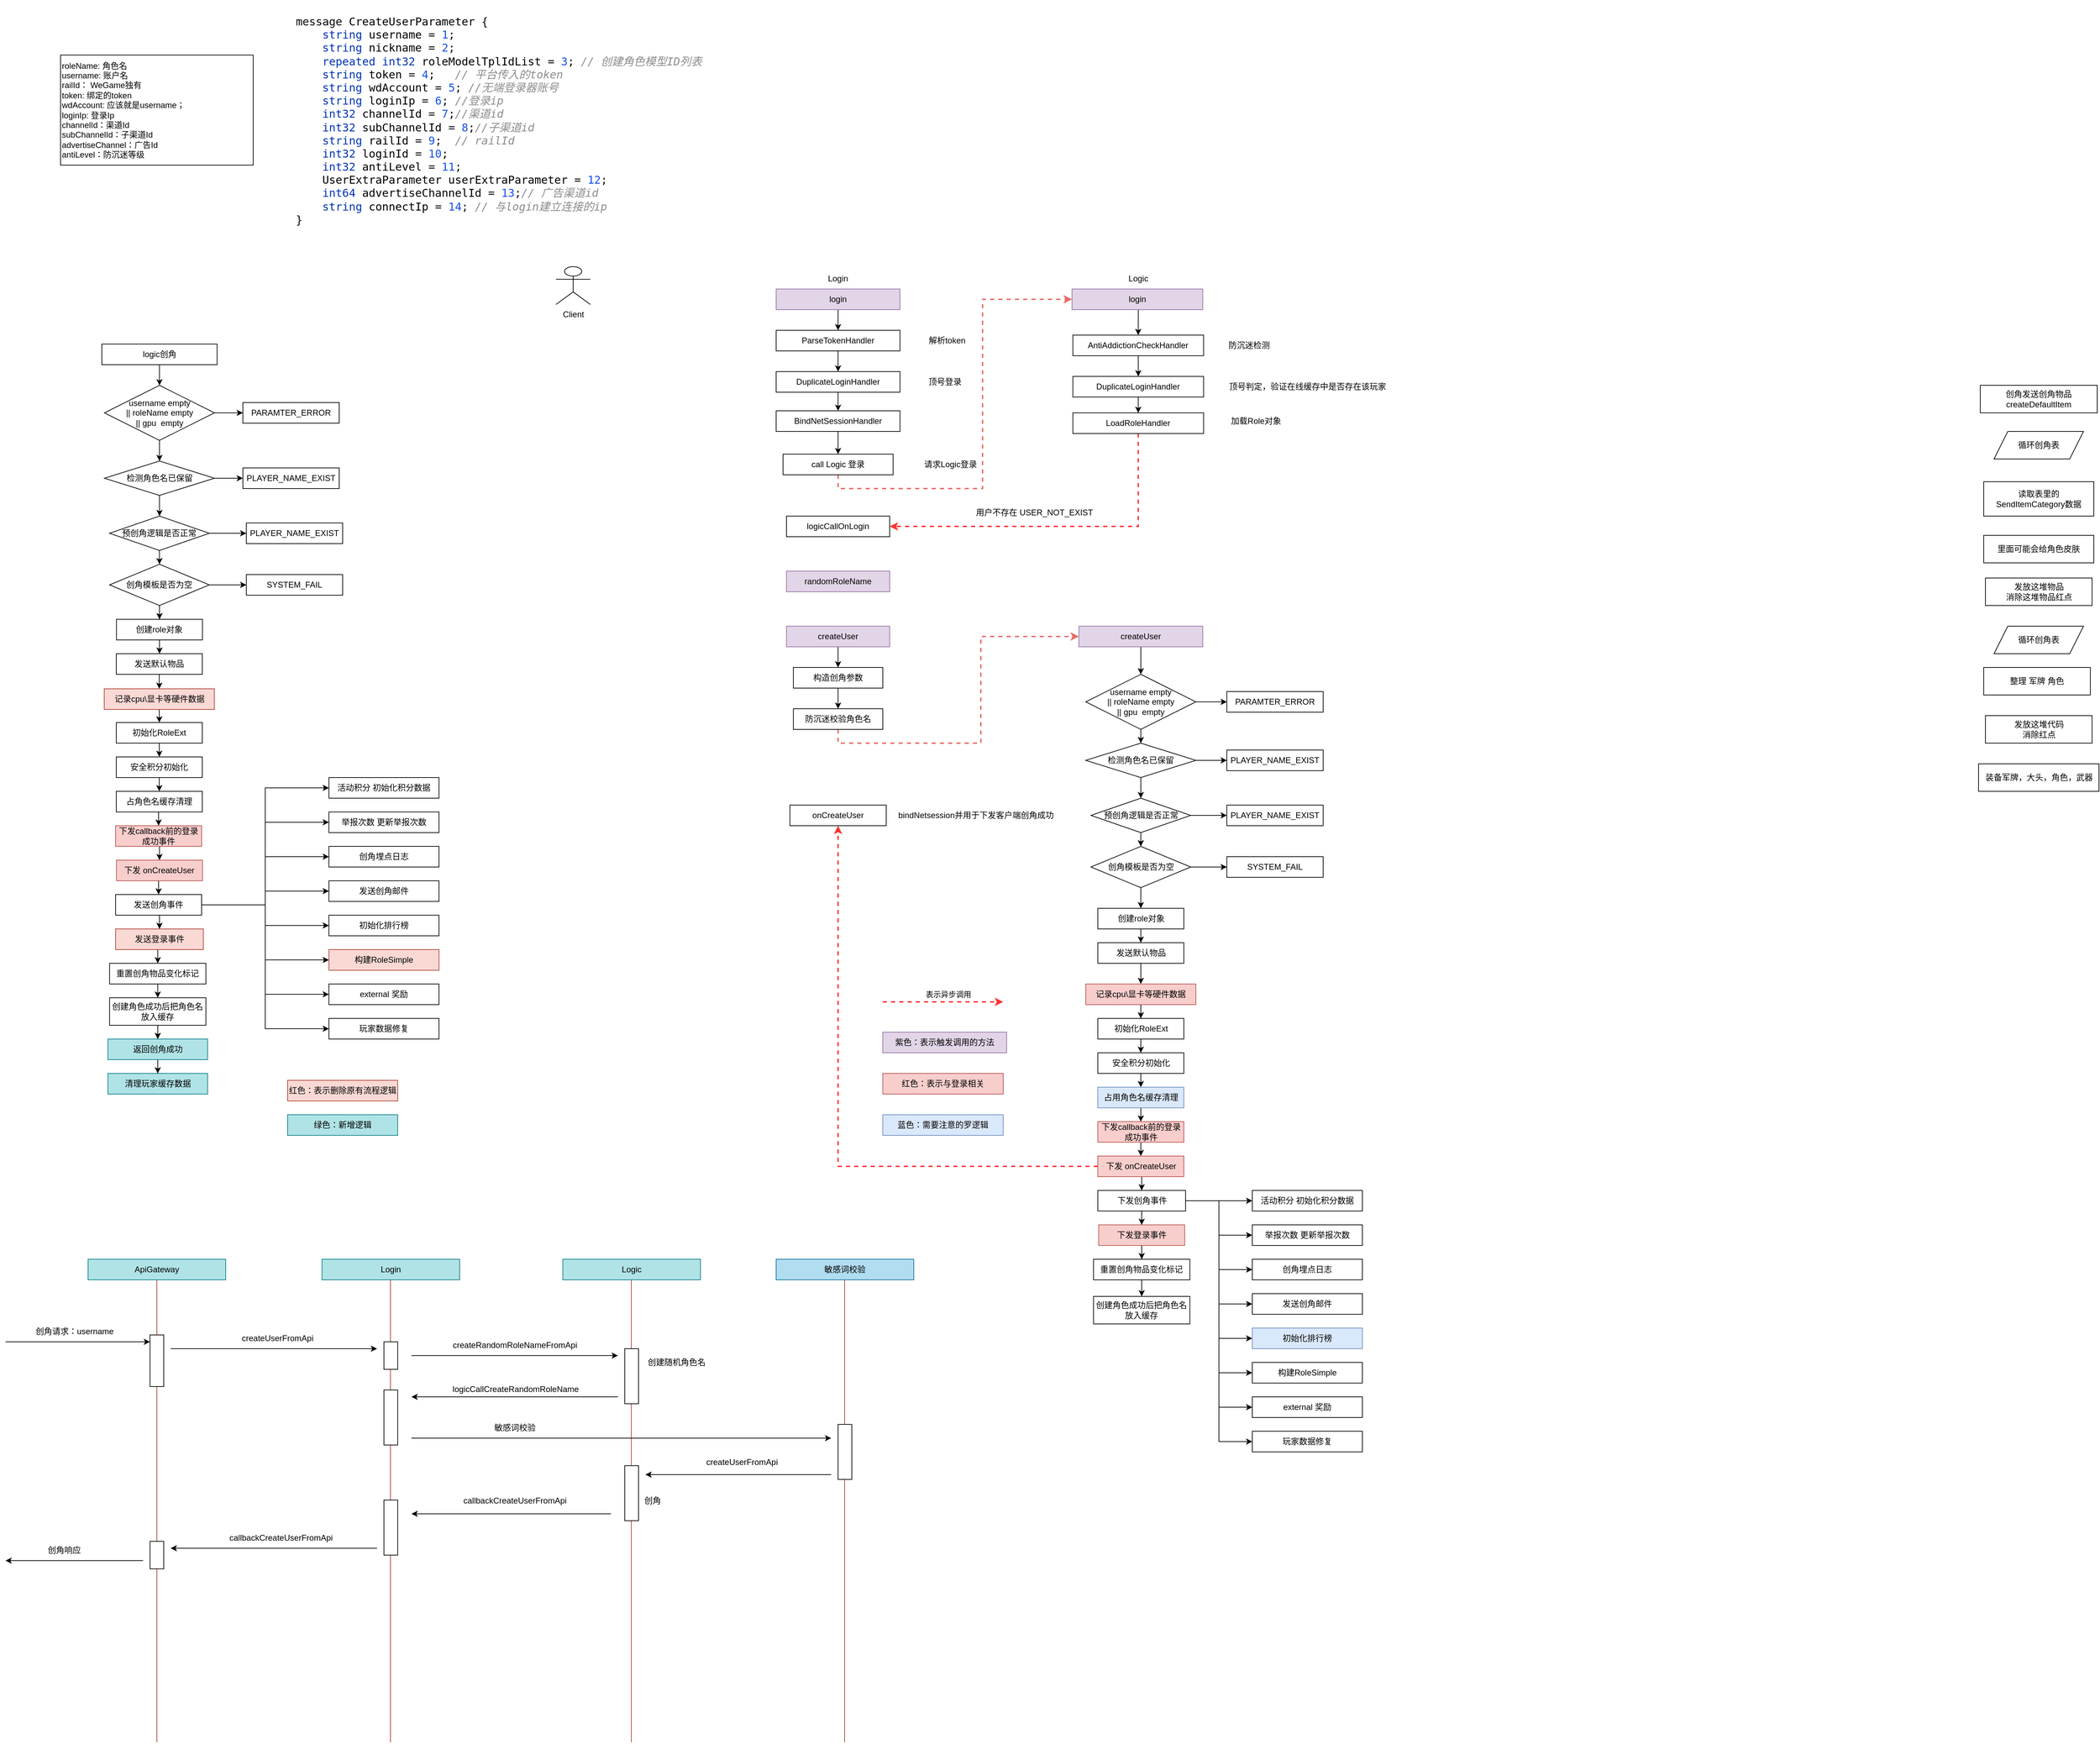 <mxfile version="21.8.2" type="github">
  <diagram name="第 1 页" id="teM6AfVNy8LJhYtSs8e2">
    <mxGraphModel dx="1434" dy="758" grid="1" gridSize="10" guides="1" tooltips="1" connect="1" arrows="1" fold="1" page="1" pageScale="1" pageWidth="4681" pageHeight="3300" math="0" shadow="0">
      <root>
        <mxCell id="0" />
        <mxCell id="1" parent="0" />
        <mxCell id="GViwslcjHWhf-yFjz9Ba-1" value="roleName: 角色名&lt;br&gt;username: 账户名&lt;br&gt;railId： WeGame独有&lt;br&gt;token: 绑定的token&lt;br&gt;wdAccount: 应该就是username；&lt;br&gt;loginIp: 登录Ip&lt;br&gt;channelId：渠道Id&lt;br&gt;subChannelId：子渠道Id&lt;br&gt;advertiseChannel：广告Id&lt;br&gt;antiLevel：防沉迷等级&lt;br&gt;" style="rounded=0;whiteSpace=wrap;html=1;align=left;" parent="1" vertex="1">
          <mxGeometry x="210" y="80" width="280" height="160" as="geometry" />
        </mxCell>
        <mxCell id="GViwslcjHWhf-yFjz9Ba-2" value="&lt;div style=&quot;background-color:#ffffff;color:#080808;font-family:&#39;宋体&#39;,monospace;font-size:12.0pt;&quot;&gt;&lt;pre&gt;message &lt;span style=&quot;color:#000000;&quot;&gt;CreateUserParameter &lt;/span&gt;{&lt;br&gt;    &lt;span style=&quot;color:#0033b3;&quot;&gt;string &lt;/span&gt;&lt;span style=&quot;color:#000000;&quot;&gt;username &lt;/span&gt;= &lt;span style=&quot;color:#1750eb;&quot;&gt;1&lt;/span&gt;;&lt;br&gt;    &lt;span style=&quot;color:#0033b3;&quot;&gt;string &lt;/span&gt;&lt;span style=&quot;color:#000000;&quot;&gt;nickname &lt;/span&gt;= &lt;span style=&quot;color:#1750eb;&quot;&gt;2&lt;/span&gt;;&lt;br&gt;    &lt;span style=&quot;color:#0033b3;&quot;&gt;repeated int32 &lt;/span&gt;&lt;span style=&quot;color:#000000;&quot;&gt;roleModelTplIdList &lt;/span&gt;= &lt;span style=&quot;color:#1750eb;&quot;&gt;3&lt;/span&gt;; &lt;span style=&quot;color:#8c8c8c;font-style:italic;&quot;&gt;// 创建角色模型ID列表&lt;br&gt;&lt;/span&gt;&lt;span style=&quot;color:#8c8c8c;font-style:italic;&quot;&gt;    &lt;/span&gt;&lt;span style=&quot;color:#0033b3;&quot;&gt;string &lt;/span&gt;&lt;span style=&quot;color:#000000;&quot;&gt;token &lt;/span&gt;= &lt;span style=&quot;color:#1750eb;&quot;&gt;4&lt;/span&gt;;   &lt;span style=&quot;color:#8c8c8c;font-style:italic;&quot;&gt;// 平台传入的token&lt;br&gt;&lt;/span&gt;&lt;span style=&quot;color:#8c8c8c;font-style:italic;&quot;&gt;    &lt;/span&gt;&lt;span style=&quot;color:#0033b3;&quot;&gt;string &lt;/span&gt;&lt;span style=&quot;color:#000000;&quot;&gt;wdAccount &lt;/span&gt;= &lt;span style=&quot;color:#1750eb;&quot;&gt;5&lt;/span&gt;; &lt;span style=&quot;color:#8c8c8c;font-style:italic;&quot;&gt;//无端登录器账号&lt;br&gt;&lt;/span&gt;&lt;span style=&quot;color:#8c8c8c;font-style:italic;&quot;&gt;    &lt;/span&gt;&lt;span style=&quot;color:#0033b3;&quot;&gt;string &lt;/span&gt;&lt;span style=&quot;color:#000000;&quot;&gt;loginIp &lt;/span&gt;= &lt;span style=&quot;color:#1750eb;&quot;&gt;6&lt;/span&gt;; &lt;span style=&quot;color:#8c8c8c;font-style:italic;&quot;&gt;//登录ip&lt;br&gt;&lt;/span&gt;&lt;span style=&quot;color:#8c8c8c;font-style:italic;&quot;&gt;    &lt;/span&gt;&lt;span style=&quot;color:#0033b3;&quot;&gt;int32 &lt;/span&gt;&lt;span style=&quot;color:#000000;&quot;&gt;channelId &lt;/span&gt;= &lt;span style=&quot;color:#1750eb;&quot;&gt;7&lt;/span&gt;;&lt;span style=&quot;color:#8c8c8c;font-style:italic;&quot;&gt;//渠道id&lt;br&gt;&lt;/span&gt;&lt;span style=&quot;color:#8c8c8c;font-style:italic;&quot;&gt;    &lt;/span&gt;&lt;span style=&quot;color:#0033b3;&quot;&gt;int32 &lt;/span&gt;&lt;span style=&quot;color:#000000;&quot;&gt;subChannelId &lt;/span&gt;= &lt;span style=&quot;color:#1750eb;&quot;&gt;8&lt;/span&gt;;&lt;span style=&quot;color:#8c8c8c;font-style:italic;&quot;&gt;//子渠道id&lt;br&gt;&lt;/span&gt;&lt;span style=&quot;color:#8c8c8c;font-style:italic;&quot;&gt;    &lt;/span&gt;&lt;span style=&quot;color:#0033b3;&quot;&gt;string &lt;/span&gt;&lt;span style=&quot;color:#000000;&quot;&gt;railId &lt;/span&gt;= &lt;span style=&quot;color:#1750eb;&quot;&gt;9&lt;/span&gt;;  &lt;span style=&quot;color:#8c8c8c;font-style:italic;&quot;&gt;// railId&lt;br&gt;&lt;/span&gt;&lt;span style=&quot;color:#8c8c8c;font-style:italic;&quot;&gt;    &lt;/span&gt;&lt;span style=&quot;color:#0033b3;&quot;&gt;int32 &lt;/span&gt;&lt;span style=&quot;color:#000000;&quot;&gt;loginId &lt;/span&gt;= &lt;span style=&quot;color:#1750eb;&quot;&gt;10&lt;/span&gt;;&lt;br&gt;    &lt;span style=&quot;color:#0033b3;&quot;&gt;int32 &lt;/span&gt;&lt;span style=&quot;color:#000000;&quot;&gt;antiLevel &lt;/span&gt;= &lt;span style=&quot;color:#1750eb;&quot;&gt;11&lt;/span&gt;;&lt;br&gt;    &lt;span style=&quot;color:#000000;&quot;&gt;UserExtraParameter userExtraParameter &lt;/span&gt;= &lt;span style=&quot;color:#1750eb;&quot;&gt;12&lt;/span&gt;;&lt;br&gt;    &lt;span style=&quot;color:#0033b3;&quot;&gt;int64 &lt;/span&gt;&lt;span style=&quot;color:#000000;&quot;&gt;advertiseChannelId &lt;/span&gt;= &lt;span style=&quot;color:#1750eb;&quot;&gt;13&lt;/span&gt;;&lt;span style=&quot;color:#8c8c8c;font-style:italic;&quot;&gt;// 广告渠道id&lt;br&gt;&lt;/span&gt;&lt;span style=&quot;color:#8c8c8c;font-style:italic;&quot;&gt;    &lt;/span&gt;&lt;span style=&quot;color:#0033b3;&quot;&gt;string &lt;/span&gt;&lt;span style=&quot;color:#000000;&quot;&gt;connectIp &lt;/span&gt;= &lt;span style=&quot;color:#1750eb;&quot;&gt;14&lt;/span&gt;; &lt;span style=&quot;color:#8c8c8c;font-style:italic;&quot;&gt;// 与login建立连接的ip&lt;br&gt;&lt;/span&gt;}&lt;/pre&gt;&lt;/div&gt;" style="text;html=1;align=left;verticalAlign=middle;resizable=0;points=[];autosize=1;strokeColor=none;fillColor=none;" parent="1" vertex="1">
          <mxGeometry x="550" width="540" height="350" as="geometry" />
        </mxCell>
        <mxCell id="AjAa6dhwGss4mfXJ_TaE-167" value="" style="edgeStyle=orthogonalEdgeStyle;rounded=0;orthogonalLoop=1;jettySize=auto;html=1;" parent="1" source="GViwslcjHWhf-yFjz9Ba-5" target="GViwslcjHWhf-yFjz9Ba-6" edge="1">
          <mxGeometry relative="1" as="geometry" />
        </mxCell>
        <mxCell id="GViwslcjHWhf-yFjz9Ba-5" value="logic创角" style="whiteSpace=wrap;html=1;" parent="1" vertex="1">
          <mxGeometry x="270" y="500" width="167.5" height="30" as="geometry" />
        </mxCell>
        <mxCell id="AjAa6dhwGss4mfXJ_TaE-168" style="edgeStyle=orthogonalEdgeStyle;rounded=0;orthogonalLoop=1;jettySize=auto;html=1;exitX=1;exitY=0.5;exitDx=0;exitDy=0;" parent="1" source="GViwslcjHWhf-yFjz9Ba-6" target="GViwslcjHWhf-yFjz9Ba-9" edge="1">
          <mxGeometry relative="1" as="geometry" />
        </mxCell>
        <mxCell id="AjAa6dhwGss4mfXJ_TaE-169" style="edgeStyle=orthogonalEdgeStyle;rounded=0;orthogonalLoop=1;jettySize=auto;html=1;exitX=0.5;exitY=1;exitDx=0;exitDy=0;" parent="1" source="GViwslcjHWhf-yFjz9Ba-6" target="GViwslcjHWhf-yFjz9Ba-11" edge="1">
          <mxGeometry relative="1" as="geometry" />
        </mxCell>
        <mxCell id="GViwslcjHWhf-yFjz9Ba-6" value="username empty&lt;br&gt;|| roleName empty&lt;br&gt;|| gpu&amp;nbsp; empty" style="rhombus;whiteSpace=wrap;html=1;" parent="1" vertex="1">
          <mxGeometry x="273.75" y="560" width="160" height="80" as="geometry" />
        </mxCell>
        <mxCell id="GViwslcjHWhf-yFjz9Ba-9" value="PARAMTER_ERROR" style="whiteSpace=wrap;html=1;" parent="1" vertex="1">
          <mxGeometry x="475" y="585" width="140" height="30" as="geometry" />
        </mxCell>
        <mxCell id="AjAa6dhwGss4mfXJ_TaE-170" style="edgeStyle=orthogonalEdgeStyle;rounded=0;orthogonalLoop=1;jettySize=auto;html=1;exitX=1;exitY=0.5;exitDx=0;exitDy=0;" parent="1" source="GViwslcjHWhf-yFjz9Ba-11" target="GViwslcjHWhf-yFjz9Ba-12" edge="1">
          <mxGeometry relative="1" as="geometry" />
        </mxCell>
        <mxCell id="AjAa6dhwGss4mfXJ_TaE-171" style="edgeStyle=orthogonalEdgeStyle;rounded=0;orthogonalLoop=1;jettySize=auto;html=1;exitX=0.5;exitY=1;exitDx=0;exitDy=0;" parent="1" source="GViwslcjHWhf-yFjz9Ba-11" target="GViwslcjHWhf-yFjz9Ba-13" edge="1">
          <mxGeometry relative="1" as="geometry" />
        </mxCell>
        <mxCell id="GViwslcjHWhf-yFjz9Ba-11" value="检测角色名已保留" style="rhombus;whiteSpace=wrap;html=1;" parent="1" vertex="1">
          <mxGeometry x="273.75" y="670" width="160" height="50" as="geometry" />
        </mxCell>
        <mxCell id="GViwslcjHWhf-yFjz9Ba-12" value="PLAYER_NAME_EXIST" style="whiteSpace=wrap;html=1;" parent="1" vertex="1">
          <mxGeometry x="475" y="680" width="140" height="30" as="geometry" />
        </mxCell>
        <mxCell id="AjAa6dhwGss4mfXJ_TaE-172" style="edgeStyle=orthogonalEdgeStyle;rounded=0;orthogonalLoop=1;jettySize=auto;html=1;exitX=1;exitY=0.5;exitDx=0;exitDy=0;" parent="1" source="GViwslcjHWhf-yFjz9Ba-13" target="GViwslcjHWhf-yFjz9Ba-15" edge="1">
          <mxGeometry relative="1" as="geometry" />
        </mxCell>
        <mxCell id="AjAa6dhwGss4mfXJ_TaE-173" style="edgeStyle=orthogonalEdgeStyle;rounded=0;orthogonalLoop=1;jettySize=auto;html=1;exitX=0.5;exitY=1;exitDx=0;exitDy=0;entryX=0.5;entryY=0;entryDx=0;entryDy=0;" parent="1" source="GViwslcjHWhf-yFjz9Ba-13" target="GViwslcjHWhf-yFjz9Ba-16" edge="1">
          <mxGeometry relative="1" as="geometry" />
        </mxCell>
        <mxCell id="GViwslcjHWhf-yFjz9Ba-13" value="预创角逻辑是否正常" style="rhombus;whiteSpace=wrap;html=1;" parent="1" vertex="1">
          <mxGeometry x="281.25" y="750" width="145" height="50" as="geometry" />
        </mxCell>
        <mxCell id="GViwslcjHWhf-yFjz9Ba-15" value="PLAYER_NAME_EXIST" style="whiteSpace=wrap;html=1;" parent="1" vertex="1">
          <mxGeometry x="480" y="760" width="140" height="30" as="geometry" />
        </mxCell>
        <mxCell id="AjAa6dhwGss4mfXJ_TaE-174" style="edgeStyle=orthogonalEdgeStyle;rounded=0;orthogonalLoop=1;jettySize=auto;html=1;exitX=1;exitY=0.5;exitDx=0;exitDy=0;" parent="1" source="GViwslcjHWhf-yFjz9Ba-16" target="GViwslcjHWhf-yFjz9Ba-17" edge="1">
          <mxGeometry relative="1" as="geometry" />
        </mxCell>
        <mxCell id="AjAa6dhwGss4mfXJ_TaE-175" style="edgeStyle=orthogonalEdgeStyle;rounded=0;orthogonalLoop=1;jettySize=auto;html=1;exitX=0.5;exitY=1;exitDx=0;exitDy=0;" parent="1" source="GViwslcjHWhf-yFjz9Ba-16" target="GViwslcjHWhf-yFjz9Ba-20" edge="1">
          <mxGeometry relative="1" as="geometry" />
        </mxCell>
        <mxCell id="GViwslcjHWhf-yFjz9Ba-16" value="创角模板是否为空" style="rhombus;whiteSpace=wrap;html=1;" parent="1" vertex="1">
          <mxGeometry x="281.25" y="820" width="145" height="60" as="geometry" />
        </mxCell>
        <mxCell id="GViwslcjHWhf-yFjz9Ba-17" value="SYSTEM_FAIL" style="whiteSpace=wrap;html=1;" parent="1" vertex="1">
          <mxGeometry x="480" y="835" width="140" height="30" as="geometry" />
        </mxCell>
        <mxCell id="AjAa6dhwGss4mfXJ_TaE-177" style="edgeStyle=orthogonalEdgeStyle;rounded=0;orthogonalLoop=1;jettySize=auto;html=1;exitX=0.5;exitY=1;exitDx=0;exitDy=0;" parent="1" source="GViwslcjHWhf-yFjz9Ba-20" target="GViwslcjHWhf-yFjz9Ba-21" edge="1">
          <mxGeometry relative="1" as="geometry" />
        </mxCell>
        <mxCell id="GViwslcjHWhf-yFjz9Ba-20" value="创建role对象" style="rounded=0;whiteSpace=wrap;html=1;" parent="1" vertex="1">
          <mxGeometry x="291.25" y="900" width="125" height="30" as="geometry" />
        </mxCell>
        <mxCell id="AjAa6dhwGss4mfXJ_TaE-178" style="edgeStyle=orthogonalEdgeStyle;rounded=0;orthogonalLoop=1;jettySize=auto;html=1;exitX=0.5;exitY=1;exitDx=0;exitDy=0;entryX=0.5;entryY=0;entryDx=0;entryDy=0;" parent="1" source="GViwslcjHWhf-yFjz9Ba-21" target="GViwslcjHWhf-yFjz9Ba-22" edge="1">
          <mxGeometry relative="1" as="geometry" />
        </mxCell>
        <mxCell id="GViwslcjHWhf-yFjz9Ba-21" value="发送默认物品" style="rounded=0;whiteSpace=wrap;html=1;" parent="1" vertex="1">
          <mxGeometry x="291" y="950" width="125" height="30" as="geometry" />
        </mxCell>
        <mxCell id="AjAa6dhwGss4mfXJ_TaE-179" style="edgeStyle=orthogonalEdgeStyle;rounded=0;orthogonalLoop=1;jettySize=auto;html=1;exitX=0.5;exitY=1;exitDx=0;exitDy=0;entryX=0.5;entryY=0;entryDx=0;entryDy=0;" parent="1" source="GViwslcjHWhf-yFjz9Ba-22" target="GViwslcjHWhf-yFjz9Ba-23" edge="1">
          <mxGeometry relative="1" as="geometry" />
        </mxCell>
        <mxCell id="GViwslcjHWhf-yFjz9Ba-22" value="记录cpu\显卡等硬件数据" style="whiteSpace=wrap;html=1;fillColor=#fad9d5;strokeColor=#ae4132;" parent="1" vertex="1">
          <mxGeometry x="273.5" y="1001" width="160" height="30" as="geometry" />
        </mxCell>
        <mxCell id="AjAa6dhwGss4mfXJ_TaE-180" style="edgeStyle=orthogonalEdgeStyle;rounded=0;orthogonalLoop=1;jettySize=auto;html=1;exitX=0.5;exitY=1;exitDx=0;exitDy=0;entryX=0.5;entryY=0;entryDx=0;entryDy=0;" parent="1" source="GViwslcjHWhf-yFjz9Ba-23" target="GViwslcjHWhf-yFjz9Ba-24" edge="1">
          <mxGeometry relative="1" as="geometry" />
        </mxCell>
        <mxCell id="GViwslcjHWhf-yFjz9Ba-23" value="初始化RoleExt" style="rounded=0;whiteSpace=wrap;html=1;" parent="1" vertex="1">
          <mxGeometry x="291" y="1050" width="125" height="30" as="geometry" />
        </mxCell>
        <mxCell id="AjAa6dhwGss4mfXJ_TaE-181" style="edgeStyle=orthogonalEdgeStyle;rounded=0;orthogonalLoop=1;jettySize=auto;html=1;exitX=0.5;exitY=1;exitDx=0;exitDy=0;entryX=0.5;entryY=0;entryDx=0;entryDy=0;" parent="1" source="GViwslcjHWhf-yFjz9Ba-24" target="GViwslcjHWhf-yFjz9Ba-25" edge="1">
          <mxGeometry relative="1" as="geometry" />
        </mxCell>
        <mxCell id="GViwslcjHWhf-yFjz9Ba-24" value="安全积分初始化" style="whiteSpace=wrap;html=1;" parent="1" vertex="1">
          <mxGeometry x="291" y="1100" width="125" height="30" as="geometry" />
        </mxCell>
        <mxCell id="AjAa6dhwGss4mfXJ_TaE-182" style="edgeStyle=orthogonalEdgeStyle;rounded=0;orthogonalLoop=1;jettySize=auto;html=1;exitX=0.5;exitY=1;exitDx=0;exitDy=0;entryX=0.5;entryY=0;entryDx=0;entryDy=0;" parent="1" source="GViwslcjHWhf-yFjz9Ba-25" target="GViwslcjHWhf-yFjz9Ba-27" edge="1">
          <mxGeometry relative="1" as="geometry" />
        </mxCell>
        <mxCell id="GViwslcjHWhf-yFjz9Ba-25" value="占角色名缓存清理" style="whiteSpace=wrap;html=1;fillColor=none;" parent="1" vertex="1">
          <mxGeometry x="291" y="1150" width="125" height="30" as="geometry" />
        </mxCell>
        <mxCell id="AjAa6dhwGss4mfXJ_TaE-186" style="edgeStyle=orthogonalEdgeStyle;rounded=0;orthogonalLoop=1;jettySize=auto;html=1;exitX=0.5;exitY=1;exitDx=0;exitDy=0;entryX=0.5;entryY=0;entryDx=0;entryDy=0;" parent="1" source="GViwslcjHWhf-yFjz9Ba-26" target="GViwslcjHWhf-yFjz9Ba-37" edge="1">
          <mxGeometry relative="1" as="geometry" />
        </mxCell>
        <mxCell id="GViwslcjHWhf-yFjz9Ba-26" value="下发&amp;nbsp;onCreateUser" style="whiteSpace=wrap;html=1;fillColor=#f8cecc;strokeColor=#b85450;" parent="1" vertex="1">
          <mxGeometry x="291.25" y="1250" width="125" height="30" as="geometry" />
        </mxCell>
        <mxCell id="AjAa6dhwGss4mfXJ_TaE-183" style="edgeStyle=orthogonalEdgeStyle;rounded=0;orthogonalLoop=1;jettySize=auto;html=1;exitX=0.5;exitY=1;exitDx=0;exitDy=0;entryX=0.5;entryY=0;entryDx=0;entryDy=0;" parent="1" target="GViwslcjHWhf-yFjz9Ba-26" edge="1">
          <mxGeometry relative="1" as="geometry">
            <mxPoint x="352.5" y="1229" as="sourcePoint" />
            <mxPoint x="352.5" y="1259" as="targetPoint" />
          </mxGeometry>
        </mxCell>
        <mxCell id="GViwslcjHWhf-yFjz9Ba-27" value="下发callback前的登录成功事件" style="whiteSpace=wrap;html=1;fillColor=#f8cecc;strokeColor=#b85450;" parent="1" vertex="1">
          <mxGeometry x="290" y="1200" width="125" height="30" as="geometry" />
        </mxCell>
        <mxCell id="AjAa6dhwGss4mfXJ_TaE-188" style="edgeStyle=orthogonalEdgeStyle;rounded=0;orthogonalLoop=1;jettySize=auto;html=1;exitX=0.5;exitY=1;exitDx=0;exitDy=0;entryX=0.5;entryY=0;entryDx=0;entryDy=0;" parent="1" source="GViwslcjHWhf-yFjz9Ba-28" target="GViwslcjHWhf-yFjz9Ba-38" edge="1">
          <mxGeometry relative="1" as="geometry" />
        </mxCell>
        <mxCell id="GViwslcjHWhf-yFjz9Ba-28" value="发送登录事件" style="whiteSpace=wrap;html=1;fillColor=#fad9d5;strokeColor=#ae4132;" parent="1" vertex="1">
          <mxGeometry x="290" y="1350" width="127.5" height="30" as="geometry" />
        </mxCell>
        <mxCell id="GViwslcjHWhf-yFjz9Ba-29" value="活动积分 初始化积分数据" style="whiteSpace=wrap;html=1;" parent="1" vertex="1">
          <mxGeometry x="600" y="1130" width="160" height="30" as="geometry" />
        </mxCell>
        <mxCell id="GViwslcjHWhf-yFjz9Ba-30" value="举报次数 更新举报次数" style="whiteSpace=wrap;html=1;" parent="1" vertex="1">
          <mxGeometry x="600" y="1180" width="160" height="30" as="geometry" />
        </mxCell>
        <mxCell id="GViwslcjHWhf-yFjz9Ba-31" value="创角埋点日志" style="whiteSpace=wrap;html=1;" parent="1" vertex="1">
          <mxGeometry x="600" y="1230" width="160" height="30" as="geometry" />
        </mxCell>
        <mxCell id="GViwslcjHWhf-yFjz9Ba-32" value="发送创角邮件" style="whiteSpace=wrap;html=1;" parent="1" vertex="1">
          <mxGeometry x="600" y="1280" width="160" height="30" as="geometry" />
        </mxCell>
        <mxCell id="GViwslcjHWhf-yFjz9Ba-33" value="初始化排行榜" style="whiteSpace=wrap;html=1;" parent="1" vertex="1">
          <mxGeometry x="600" y="1330" width="160" height="30" as="geometry" />
        </mxCell>
        <mxCell id="GViwslcjHWhf-yFjz9Ba-34" value="构建RoleSimple" style="whiteSpace=wrap;html=1;fillColor=#fad9d5;strokeColor=#ae4132;" parent="1" vertex="1">
          <mxGeometry x="600" y="1380" width="160" height="30" as="geometry" />
        </mxCell>
        <mxCell id="GViwslcjHWhf-yFjz9Ba-35" value="external 奖励" style="whiteSpace=wrap;html=1;" parent="1" vertex="1">
          <mxGeometry x="600" y="1430" width="160" height="30" as="geometry" />
        </mxCell>
        <mxCell id="GViwslcjHWhf-yFjz9Ba-36" value="玩家数据修复" style="whiteSpace=wrap;html=1;" parent="1" vertex="1">
          <mxGeometry x="600" y="1480" width="160" height="30" as="geometry" />
        </mxCell>
        <mxCell id="AjAa6dhwGss4mfXJ_TaE-158" style="edgeStyle=orthogonalEdgeStyle;rounded=0;orthogonalLoop=1;jettySize=auto;html=1;entryX=0;entryY=0.5;entryDx=0;entryDy=0;" parent="1" source="GViwslcjHWhf-yFjz9Ba-37" target="GViwslcjHWhf-yFjz9Ba-29" edge="1">
          <mxGeometry relative="1" as="geometry" />
        </mxCell>
        <mxCell id="AjAa6dhwGss4mfXJ_TaE-160" style="edgeStyle=orthogonalEdgeStyle;rounded=0;orthogonalLoop=1;jettySize=auto;html=1;exitX=1;exitY=0.5;exitDx=0;exitDy=0;entryX=0;entryY=0.5;entryDx=0;entryDy=0;" parent="1" source="GViwslcjHWhf-yFjz9Ba-37" target="GViwslcjHWhf-yFjz9Ba-30" edge="1">
          <mxGeometry relative="1" as="geometry" />
        </mxCell>
        <mxCell id="AjAa6dhwGss4mfXJ_TaE-161" style="edgeStyle=orthogonalEdgeStyle;rounded=0;orthogonalLoop=1;jettySize=auto;html=1;exitX=1;exitY=0.5;exitDx=0;exitDy=0;entryX=0;entryY=0.5;entryDx=0;entryDy=0;" parent="1" source="GViwslcjHWhf-yFjz9Ba-37" target="GViwslcjHWhf-yFjz9Ba-31" edge="1">
          <mxGeometry relative="1" as="geometry" />
        </mxCell>
        <mxCell id="AjAa6dhwGss4mfXJ_TaE-162" style="edgeStyle=orthogonalEdgeStyle;rounded=0;orthogonalLoop=1;jettySize=auto;html=1;exitX=1;exitY=0.5;exitDx=0;exitDy=0;" parent="1" source="GViwslcjHWhf-yFjz9Ba-37" target="GViwslcjHWhf-yFjz9Ba-32" edge="1">
          <mxGeometry relative="1" as="geometry" />
        </mxCell>
        <mxCell id="AjAa6dhwGss4mfXJ_TaE-163" style="edgeStyle=orthogonalEdgeStyle;rounded=0;orthogonalLoop=1;jettySize=auto;html=1;exitX=1;exitY=0.5;exitDx=0;exitDy=0;entryX=0;entryY=0.5;entryDx=0;entryDy=0;" parent="1" source="GViwslcjHWhf-yFjz9Ba-37" target="GViwslcjHWhf-yFjz9Ba-33" edge="1">
          <mxGeometry relative="1" as="geometry" />
        </mxCell>
        <mxCell id="AjAa6dhwGss4mfXJ_TaE-164" style="edgeStyle=orthogonalEdgeStyle;rounded=0;orthogonalLoop=1;jettySize=auto;html=1;exitX=1;exitY=0.5;exitDx=0;exitDy=0;entryX=0;entryY=0.5;entryDx=0;entryDy=0;" parent="1" source="GViwslcjHWhf-yFjz9Ba-37" target="GViwslcjHWhf-yFjz9Ba-34" edge="1">
          <mxGeometry relative="1" as="geometry" />
        </mxCell>
        <mxCell id="AjAa6dhwGss4mfXJ_TaE-165" style="edgeStyle=orthogonalEdgeStyle;rounded=0;orthogonalLoop=1;jettySize=auto;html=1;exitX=1;exitY=0.5;exitDx=0;exitDy=0;entryX=0;entryY=0.5;entryDx=0;entryDy=0;" parent="1" source="GViwslcjHWhf-yFjz9Ba-37" target="GViwslcjHWhf-yFjz9Ba-35" edge="1">
          <mxGeometry relative="1" as="geometry" />
        </mxCell>
        <mxCell id="AjAa6dhwGss4mfXJ_TaE-166" style="edgeStyle=orthogonalEdgeStyle;rounded=0;orthogonalLoop=1;jettySize=auto;html=1;exitX=1;exitY=0.5;exitDx=0;exitDy=0;entryX=0;entryY=0.5;entryDx=0;entryDy=0;" parent="1" source="GViwslcjHWhf-yFjz9Ba-37" target="GViwslcjHWhf-yFjz9Ba-36" edge="1">
          <mxGeometry relative="1" as="geometry" />
        </mxCell>
        <mxCell id="AjAa6dhwGss4mfXJ_TaE-187" style="edgeStyle=orthogonalEdgeStyle;rounded=0;orthogonalLoop=1;jettySize=auto;html=1;exitX=0.5;exitY=1;exitDx=0;exitDy=0;entryX=0.5;entryY=0;entryDx=0;entryDy=0;" parent="1" source="GViwslcjHWhf-yFjz9Ba-37" target="GViwslcjHWhf-yFjz9Ba-28" edge="1">
          <mxGeometry relative="1" as="geometry" />
        </mxCell>
        <mxCell id="GViwslcjHWhf-yFjz9Ba-37" value="发送创角事件" style="whiteSpace=wrap;html=1;fillColor=none;" parent="1" vertex="1">
          <mxGeometry x="290" y="1300" width="125" height="30" as="geometry" />
        </mxCell>
        <mxCell id="AjAa6dhwGss4mfXJ_TaE-189" style="edgeStyle=orthogonalEdgeStyle;rounded=0;orthogonalLoop=1;jettySize=auto;html=1;exitX=0.5;exitY=1;exitDx=0;exitDy=0;entryX=0.5;entryY=0;entryDx=0;entryDy=0;" parent="1" source="GViwslcjHWhf-yFjz9Ba-38" target="GViwslcjHWhf-yFjz9Ba-39" edge="1">
          <mxGeometry relative="1" as="geometry" />
        </mxCell>
        <mxCell id="GViwslcjHWhf-yFjz9Ba-38" value="重置创角物品变化标记" style="whiteSpace=wrap;html=1;fillColor=none;" parent="1" vertex="1">
          <mxGeometry x="281.25" y="1400" width="140" height="30" as="geometry" />
        </mxCell>
        <mxCell id="AjAa6dhwGss4mfXJ_TaE-190" style="edgeStyle=orthogonalEdgeStyle;rounded=0;orthogonalLoop=1;jettySize=auto;html=1;exitX=0.5;exitY=1;exitDx=0;exitDy=0;" parent="1" source="GViwslcjHWhf-yFjz9Ba-39" target="AjAa6dhwGss4mfXJ_TaE-156" edge="1">
          <mxGeometry relative="1" as="geometry" />
        </mxCell>
        <mxCell id="GViwslcjHWhf-yFjz9Ba-39" value="创建角色成功后把角色名放入缓存" style="whiteSpace=wrap;html=1;" parent="1" vertex="1">
          <mxGeometry x="281.25" y="1450" width="140" height="40" as="geometry" />
        </mxCell>
        <mxCell id="AjAa6dhwGss4mfXJ_TaE-2" style="edgeStyle=orthogonalEdgeStyle;rounded=0;orthogonalLoop=1;jettySize=auto;html=1;exitX=0.5;exitY=1;exitDx=0;exitDy=0;entryX=0.5;entryY=0;entryDx=0;entryDy=0;" parent="1" source="AjAa6dhwGss4mfXJ_TaE-3" target="AjAa6dhwGss4mfXJ_TaE-6" edge="1">
          <mxGeometry relative="1" as="geometry" />
        </mxCell>
        <mxCell id="AjAa6dhwGss4mfXJ_TaE-3" value="login" style="rounded=0;whiteSpace=wrap;html=1;fillColor=#e1d5e7;strokeColor=#9673a6;" parent="1" vertex="1">
          <mxGeometry x="1250" y="420" width="180" height="30" as="geometry" />
        </mxCell>
        <mxCell id="AjAa6dhwGss4mfXJ_TaE-4" value="Login" style="text;html=1;strokeColor=none;fillColor=none;align=center;verticalAlign=middle;whiteSpace=wrap;rounded=0;" parent="1" vertex="1">
          <mxGeometry x="1310" y="390" width="60" height="30" as="geometry" />
        </mxCell>
        <mxCell id="AjAa6dhwGss4mfXJ_TaE-5" style="edgeStyle=orthogonalEdgeStyle;rounded=0;orthogonalLoop=1;jettySize=auto;html=1;exitX=0.5;exitY=1;exitDx=0;exitDy=0;" parent="1" source="AjAa6dhwGss4mfXJ_TaE-6" target="AjAa6dhwGss4mfXJ_TaE-8" edge="1">
          <mxGeometry relative="1" as="geometry" />
        </mxCell>
        <mxCell id="AjAa6dhwGss4mfXJ_TaE-6" value="ParseTokenHandler" style="whiteSpace=wrap;html=1;" parent="1" vertex="1">
          <mxGeometry x="1250" y="480" width="180" height="30" as="geometry" />
        </mxCell>
        <mxCell id="AjAa6dhwGss4mfXJ_TaE-7" style="edgeStyle=orthogonalEdgeStyle;rounded=0;orthogonalLoop=1;jettySize=auto;html=1;exitX=0.5;exitY=1;exitDx=0;exitDy=0;" parent="1" source="AjAa6dhwGss4mfXJ_TaE-8" target="AjAa6dhwGss4mfXJ_TaE-10" edge="1">
          <mxGeometry relative="1" as="geometry" />
        </mxCell>
        <mxCell id="AjAa6dhwGss4mfXJ_TaE-8" value="DuplicateLoginHandler" style="whiteSpace=wrap;html=1;" parent="1" vertex="1">
          <mxGeometry x="1250" y="540" width="180" height="30" as="geometry" />
        </mxCell>
        <mxCell id="AjAa6dhwGss4mfXJ_TaE-9" style="edgeStyle=orthogonalEdgeStyle;rounded=0;orthogonalLoop=1;jettySize=auto;html=1;exitX=0.5;exitY=1;exitDx=0;exitDy=0;" parent="1" source="AjAa6dhwGss4mfXJ_TaE-10" target="AjAa6dhwGss4mfXJ_TaE-13" edge="1">
          <mxGeometry relative="1" as="geometry" />
        </mxCell>
        <mxCell id="AjAa6dhwGss4mfXJ_TaE-10" value="BindNetSessionHandler" style="whiteSpace=wrap;html=1;" parent="1" vertex="1">
          <mxGeometry x="1250" y="597" width="180" height="30" as="geometry" />
        </mxCell>
        <mxCell id="AjAa6dhwGss4mfXJ_TaE-11" value="解析token" style="text;html=1;align=center;verticalAlign=middle;resizable=0;points=[];autosize=1;strokeColor=none;fillColor=none;" parent="1" vertex="1">
          <mxGeometry x="1457.5" y="480" width="80" height="30" as="geometry" />
        </mxCell>
        <mxCell id="AjAa6dhwGss4mfXJ_TaE-12" value="顶号登录" style="text;html=1;align=center;verticalAlign=middle;resizable=0;points=[];autosize=1;strokeColor=none;fillColor=none;" parent="1" vertex="1">
          <mxGeometry x="1460" y="540" width="70" height="30" as="geometry" />
        </mxCell>
        <mxCell id="AjAa6dhwGss4mfXJ_TaE-39" style="edgeStyle=orthogonalEdgeStyle;rounded=0;orthogonalLoop=1;jettySize=auto;html=1;entryX=0;entryY=0.5;entryDx=0;entryDy=0;dashed=1;strokeWidth=2;fillColor=#f8cecc;strokeColor=#EA6B66;" parent="1" source="AjAa6dhwGss4mfXJ_TaE-13" target="AjAa6dhwGss4mfXJ_TaE-20" edge="1">
          <mxGeometry relative="1" as="geometry">
            <Array as="points">
              <mxPoint x="1340" y="710" />
              <mxPoint x="1550" y="710" />
              <mxPoint x="1550" y="435" />
            </Array>
          </mxGeometry>
        </mxCell>
        <mxCell id="AjAa6dhwGss4mfXJ_TaE-13" value="call Logic 登录" style="whiteSpace=wrap;html=1;" parent="1" vertex="1">
          <mxGeometry x="1260" y="660" width="160" height="30" as="geometry" />
        </mxCell>
        <mxCell id="AjAa6dhwGss4mfXJ_TaE-14" value="请求Logic登录" style="text;html=1;align=center;verticalAlign=middle;resizable=0;points=[];autosize=1;strokeColor=none;fillColor=none;" parent="1" vertex="1">
          <mxGeometry x="1452.5" y="660" width="100" height="30" as="geometry" />
        </mxCell>
        <mxCell id="AjAa6dhwGss4mfXJ_TaE-18" value="Logic" style="text;html=1;align=center;verticalAlign=middle;resizable=0;points=[];autosize=1;strokeColor=none;fillColor=none;" parent="1" vertex="1">
          <mxGeometry x="1751.25" y="390" width="50" height="30" as="geometry" />
        </mxCell>
        <mxCell id="AjAa6dhwGss4mfXJ_TaE-19" style="edgeStyle=orthogonalEdgeStyle;rounded=0;orthogonalLoop=1;jettySize=auto;html=1;exitX=0.5;exitY=1;exitDx=0;exitDy=0;entryX=0.5;entryY=0;entryDx=0;entryDy=0;" parent="1" source="AjAa6dhwGss4mfXJ_TaE-20" target="AjAa6dhwGss4mfXJ_TaE-22" edge="1">
          <mxGeometry relative="1" as="geometry" />
        </mxCell>
        <mxCell id="AjAa6dhwGss4mfXJ_TaE-20" value="login" style="rounded=0;whiteSpace=wrap;html=1;fillColor=#e1d5e7;strokeColor=#9673a6;" parent="1" vertex="1">
          <mxGeometry x="1680" y="420" width="190" height="30" as="geometry" />
        </mxCell>
        <mxCell id="AjAa6dhwGss4mfXJ_TaE-21" style="edgeStyle=orthogonalEdgeStyle;rounded=0;orthogonalLoop=1;jettySize=auto;html=1;exitX=0.5;exitY=1;exitDx=0;exitDy=0;" parent="1" source="AjAa6dhwGss4mfXJ_TaE-22" target="AjAa6dhwGss4mfXJ_TaE-24" edge="1">
          <mxGeometry relative="1" as="geometry" />
        </mxCell>
        <mxCell id="AjAa6dhwGss4mfXJ_TaE-22" value="AntiAddictionCheckHandler" style="whiteSpace=wrap;html=1;" parent="1" vertex="1">
          <mxGeometry x="1681.25" y="487" width="190" height="30" as="geometry" />
        </mxCell>
        <mxCell id="AjAa6dhwGss4mfXJ_TaE-23" style="edgeStyle=orthogonalEdgeStyle;rounded=0;orthogonalLoop=1;jettySize=auto;html=1;exitX=0.5;exitY=1;exitDx=0;exitDy=0;entryX=0.5;entryY=0;entryDx=0;entryDy=0;" parent="1" source="AjAa6dhwGss4mfXJ_TaE-24" target="AjAa6dhwGss4mfXJ_TaE-26" edge="1">
          <mxGeometry relative="1" as="geometry" />
        </mxCell>
        <mxCell id="AjAa6dhwGss4mfXJ_TaE-24" value="DuplicateLoginHandler" style="whiteSpace=wrap;html=1;" parent="1" vertex="1">
          <mxGeometry x="1681.25" y="547" width="190" height="30" as="geometry" />
        </mxCell>
        <mxCell id="AjAa6dhwGss4mfXJ_TaE-40" style="edgeStyle=orthogonalEdgeStyle;rounded=0;orthogonalLoop=1;jettySize=auto;html=1;exitX=0.5;exitY=1;exitDx=0;exitDy=0;entryX=1;entryY=0.5;entryDx=0;entryDy=0;fillColor=#f8cecc;strokeColor=#FF3333;dashed=1;strokeWidth=2;" parent="1" source="AjAa6dhwGss4mfXJ_TaE-26" target="AjAa6dhwGss4mfXJ_TaE-37" edge="1">
          <mxGeometry relative="1" as="geometry" />
        </mxCell>
        <mxCell id="AjAa6dhwGss4mfXJ_TaE-26" value="LoadRoleHandler" style="whiteSpace=wrap;html=1;" parent="1" vertex="1">
          <mxGeometry x="1681.25" y="600" width="190" height="30" as="geometry" />
        </mxCell>
        <mxCell id="AjAa6dhwGss4mfXJ_TaE-30" value="加载Role对象" style="text;html=1;align=center;verticalAlign=middle;resizable=0;points=[];autosize=1;strokeColor=none;fillColor=none;" parent="1" vertex="1">
          <mxGeometry x="1897" y="597" width="100" height="30" as="geometry" />
        </mxCell>
        <mxCell id="AjAa6dhwGss4mfXJ_TaE-31" value="顶号判定，验证在线缓存中是否存在该玩家" style="text;html=1;align=center;verticalAlign=middle;resizable=0;points=[];autosize=1;strokeColor=none;fillColor=none;" parent="1" vertex="1">
          <mxGeometry x="1897" y="547" width="250" height="30" as="geometry" />
        </mxCell>
        <mxCell id="AjAa6dhwGss4mfXJ_TaE-32" value="防沉迷检测" style="text;html=1;align=center;verticalAlign=middle;resizable=0;points=[];autosize=1;strokeColor=none;fillColor=none;" parent="1" vertex="1">
          <mxGeometry x="1897" y="487" width="80" height="30" as="geometry" />
        </mxCell>
        <mxCell id="AjAa6dhwGss4mfXJ_TaE-37" value="logicCallOnLogin" style="whiteSpace=wrap;html=1;" parent="1" vertex="1">
          <mxGeometry x="1265" y="750" width="150" height="30" as="geometry" />
        </mxCell>
        <mxCell id="AjAa6dhwGss4mfXJ_TaE-41" value="用户不存在&amp;nbsp;USER_NOT_EXIST" style="text;html=1;align=center;verticalAlign=middle;resizable=0;points=[];autosize=1;strokeColor=none;fillColor=none;" parent="1" vertex="1">
          <mxGeometry x="1530" y="730" width="190" height="30" as="geometry" />
        </mxCell>
        <mxCell id="AjAa6dhwGss4mfXJ_TaE-42" value="Client" style="shape=umlActor;verticalLabelPosition=bottom;verticalAlign=top;html=1;outlineConnect=0;" parent="1" vertex="1">
          <mxGeometry x="930" y="387.5" width="50" height="55" as="geometry" />
        </mxCell>
        <mxCell id="AjAa6dhwGss4mfXJ_TaE-50" value="randomRoleName" style="whiteSpace=wrap;html=1;fillColor=#e1d5e7;strokeColor=#9673a6;" parent="1" vertex="1">
          <mxGeometry x="1265" y="830" width="150" height="30" as="geometry" />
        </mxCell>
        <mxCell id="AjAa6dhwGss4mfXJ_TaE-118" style="edgeStyle=orthogonalEdgeStyle;rounded=0;orthogonalLoop=1;jettySize=auto;html=1;exitX=0.5;exitY=1;exitDx=0;exitDy=0;" parent="1" source="AjAa6dhwGss4mfXJ_TaE-54" target="AjAa6dhwGss4mfXJ_TaE-55" edge="1">
          <mxGeometry relative="1" as="geometry" />
        </mxCell>
        <mxCell id="AjAa6dhwGss4mfXJ_TaE-54" value="构造创角参数" style="rounded=0;whiteSpace=wrap;html=1;" parent="1" vertex="1">
          <mxGeometry x="1275" y="970" width="130" height="30" as="geometry" />
        </mxCell>
        <mxCell id="AjAa6dhwGss4mfXJ_TaE-119" style="edgeStyle=orthogonalEdgeStyle;rounded=0;orthogonalLoop=1;jettySize=auto;html=1;exitX=0.5;exitY=1;exitDx=0;exitDy=0;entryX=0;entryY=0.5;entryDx=0;entryDy=0;dashed=1;strokeColor=#EA6B66;strokeWidth=2;" parent="1" source="AjAa6dhwGss4mfXJ_TaE-55" target="AjAa6dhwGss4mfXJ_TaE-56" edge="1">
          <mxGeometry relative="1" as="geometry" />
        </mxCell>
        <mxCell id="AjAa6dhwGss4mfXJ_TaE-55" value="防沉迷校验角色名" style="whiteSpace=wrap;html=1;" parent="1" vertex="1">
          <mxGeometry x="1275" y="1030" width="130" height="30" as="geometry" />
        </mxCell>
        <mxCell id="AjAa6dhwGss4mfXJ_TaE-120" style="edgeStyle=orthogonalEdgeStyle;rounded=0;orthogonalLoop=1;jettySize=auto;html=1;exitX=0.5;exitY=1;exitDx=0;exitDy=0;" parent="1" source="AjAa6dhwGss4mfXJ_TaE-56" target="AjAa6dhwGss4mfXJ_TaE-57" edge="1">
          <mxGeometry relative="1" as="geometry" />
        </mxCell>
        <mxCell id="AjAa6dhwGss4mfXJ_TaE-56" value="createUser" style="whiteSpace=wrap;html=1;fillColor=#e1d5e7;strokeColor=#9673a6;" parent="1" vertex="1">
          <mxGeometry x="1690" y="910" width="180" height="30" as="geometry" />
        </mxCell>
        <mxCell id="AjAa6dhwGss4mfXJ_TaE-121" style="edgeStyle=orthogonalEdgeStyle;rounded=0;orthogonalLoop=1;jettySize=auto;html=1;exitX=1;exitY=0.5;exitDx=0;exitDy=0;" parent="1" source="AjAa6dhwGss4mfXJ_TaE-57" target="AjAa6dhwGss4mfXJ_TaE-58" edge="1">
          <mxGeometry relative="1" as="geometry" />
        </mxCell>
        <mxCell id="AjAa6dhwGss4mfXJ_TaE-122" style="edgeStyle=orthogonalEdgeStyle;rounded=0;orthogonalLoop=1;jettySize=auto;html=1;exitX=0.5;exitY=1;exitDx=0;exitDy=0;entryX=0.5;entryY=0;entryDx=0;entryDy=0;" parent="1" source="AjAa6dhwGss4mfXJ_TaE-57" target="AjAa6dhwGss4mfXJ_TaE-59" edge="1">
          <mxGeometry relative="1" as="geometry" />
        </mxCell>
        <mxCell id="AjAa6dhwGss4mfXJ_TaE-57" value="username empty&lt;br&gt;|| roleName empty&lt;br&gt;|| gpu&amp;nbsp; empty" style="rhombus;whiteSpace=wrap;html=1;" parent="1" vertex="1">
          <mxGeometry x="1700" y="980" width="160" height="80" as="geometry" />
        </mxCell>
        <mxCell id="AjAa6dhwGss4mfXJ_TaE-58" value="PARAMTER_ERROR" style="whiteSpace=wrap;html=1;" parent="1" vertex="1">
          <mxGeometry x="1905" y="1005" width="140" height="30" as="geometry" />
        </mxCell>
        <mxCell id="AjAa6dhwGss4mfXJ_TaE-123" style="edgeStyle=orthogonalEdgeStyle;rounded=0;orthogonalLoop=1;jettySize=auto;html=1;exitX=1;exitY=0.5;exitDx=0;exitDy=0;" parent="1" source="AjAa6dhwGss4mfXJ_TaE-59" target="AjAa6dhwGss4mfXJ_TaE-60" edge="1">
          <mxGeometry relative="1" as="geometry" />
        </mxCell>
        <mxCell id="AjAa6dhwGss4mfXJ_TaE-124" style="edgeStyle=orthogonalEdgeStyle;rounded=0;orthogonalLoop=1;jettySize=auto;html=1;exitX=0.5;exitY=1;exitDx=0;exitDy=0;" parent="1" source="AjAa6dhwGss4mfXJ_TaE-59" target="AjAa6dhwGss4mfXJ_TaE-61" edge="1">
          <mxGeometry relative="1" as="geometry" />
        </mxCell>
        <mxCell id="AjAa6dhwGss4mfXJ_TaE-59" value="检测角色名已保留" style="rhombus;whiteSpace=wrap;html=1;" parent="1" vertex="1">
          <mxGeometry x="1700" y="1080" width="160" height="50" as="geometry" />
        </mxCell>
        <mxCell id="AjAa6dhwGss4mfXJ_TaE-60" value="PLAYER_NAME_EXIST" style="whiteSpace=wrap;html=1;" parent="1" vertex="1">
          <mxGeometry x="1905" y="1090" width="140" height="30" as="geometry" />
        </mxCell>
        <mxCell id="AjAa6dhwGss4mfXJ_TaE-125" style="edgeStyle=orthogonalEdgeStyle;rounded=0;orthogonalLoop=1;jettySize=auto;html=1;exitX=1;exitY=0.5;exitDx=0;exitDy=0;" parent="1" source="AjAa6dhwGss4mfXJ_TaE-61" target="AjAa6dhwGss4mfXJ_TaE-62" edge="1">
          <mxGeometry relative="1" as="geometry" />
        </mxCell>
        <mxCell id="AjAa6dhwGss4mfXJ_TaE-126" style="edgeStyle=orthogonalEdgeStyle;rounded=0;orthogonalLoop=1;jettySize=auto;html=1;exitX=0.5;exitY=1;exitDx=0;exitDy=0;entryX=0.5;entryY=0;entryDx=0;entryDy=0;" parent="1" source="AjAa6dhwGss4mfXJ_TaE-61" target="AjAa6dhwGss4mfXJ_TaE-63" edge="1">
          <mxGeometry relative="1" as="geometry" />
        </mxCell>
        <mxCell id="AjAa6dhwGss4mfXJ_TaE-61" value="预创角逻辑是否正常" style="rhombus;whiteSpace=wrap;html=1;" parent="1" vertex="1">
          <mxGeometry x="1707.5" y="1160" width="145" height="50" as="geometry" />
        </mxCell>
        <mxCell id="AjAa6dhwGss4mfXJ_TaE-62" value="PLAYER_NAME_EXIST" style="whiteSpace=wrap;html=1;" parent="1" vertex="1">
          <mxGeometry x="1905" y="1170" width="140" height="30" as="geometry" />
        </mxCell>
        <mxCell id="AjAa6dhwGss4mfXJ_TaE-127" style="edgeStyle=orthogonalEdgeStyle;rounded=0;orthogonalLoop=1;jettySize=auto;html=1;exitX=1;exitY=0.5;exitDx=0;exitDy=0;" parent="1" source="AjAa6dhwGss4mfXJ_TaE-63" target="AjAa6dhwGss4mfXJ_TaE-64" edge="1">
          <mxGeometry relative="1" as="geometry" />
        </mxCell>
        <mxCell id="AjAa6dhwGss4mfXJ_TaE-128" style="edgeStyle=orthogonalEdgeStyle;rounded=0;orthogonalLoop=1;jettySize=auto;html=1;exitX=0.5;exitY=1;exitDx=0;exitDy=0;entryX=0.5;entryY=0;entryDx=0;entryDy=0;" parent="1" source="AjAa6dhwGss4mfXJ_TaE-63" target="AjAa6dhwGss4mfXJ_TaE-65" edge="1">
          <mxGeometry relative="1" as="geometry" />
        </mxCell>
        <mxCell id="AjAa6dhwGss4mfXJ_TaE-63" value="创角模板是否为空" style="rhombus;whiteSpace=wrap;html=1;" parent="1" vertex="1">
          <mxGeometry x="1707.5" y="1230" width="145" height="60" as="geometry" />
        </mxCell>
        <mxCell id="AjAa6dhwGss4mfXJ_TaE-64" value="SYSTEM_FAIL" style="whiteSpace=wrap;html=1;" parent="1" vertex="1">
          <mxGeometry x="1905" y="1245" width="140" height="30" as="geometry" />
        </mxCell>
        <mxCell id="AjAa6dhwGss4mfXJ_TaE-129" style="edgeStyle=orthogonalEdgeStyle;rounded=0;orthogonalLoop=1;jettySize=auto;html=1;exitX=0.5;exitY=1;exitDx=0;exitDy=0;" parent="1" source="AjAa6dhwGss4mfXJ_TaE-65" target="AjAa6dhwGss4mfXJ_TaE-66" edge="1">
          <mxGeometry relative="1" as="geometry" />
        </mxCell>
        <mxCell id="AjAa6dhwGss4mfXJ_TaE-65" value="创建role对象" style="rounded=0;whiteSpace=wrap;html=1;" parent="1" vertex="1">
          <mxGeometry x="1717.5" y="1320" width="125" height="30" as="geometry" />
        </mxCell>
        <mxCell id="AjAa6dhwGss4mfXJ_TaE-130" style="edgeStyle=orthogonalEdgeStyle;rounded=0;orthogonalLoop=1;jettySize=auto;html=1;exitX=0.5;exitY=1;exitDx=0;exitDy=0;" parent="1" source="AjAa6dhwGss4mfXJ_TaE-66" target="AjAa6dhwGss4mfXJ_TaE-67" edge="1">
          <mxGeometry relative="1" as="geometry" />
        </mxCell>
        <mxCell id="AjAa6dhwGss4mfXJ_TaE-66" value="发送默认物品" style="rounded=0;whiteSpace=wrap;html=1;" parent="1" vertex="1">
          <mxGeometry x="1717.5" y="1370" width="125" height="30" as="geometry" />
        </mxCell>
        <mxCell id="AjAa6dhwGss4mfXJ_TaE-131" style="edgeStyle=orthogonalEdgeStyle;rounded=0;orthogonalLoop=1;jettySize=auto;html=1;exitX=0.5;exitY=1;exitDx=0;exitDy=0;" parent="1" source="AjAa6dhwGss4mfXJ_TaE-67" target="AjAa6dhwGss4mfXJ_TaE-68" edge="1">
          <mxGeometry relative="1" as="geometry" />
        </mxCell>
        <mxCell id="AjAa6dhwGss4mfXJ_TaE-67" value="记录cpu\显卡等硬件数据" style="whiteSpace=wrap;html=1;fillColor=#f8cecc;strokeColor=#b85450;" parent="1" vertex="1">
          <mxGeometry x="1700" y="1430" width="160" height="30" as="geometry" />
        </mxCell>
        <mxCell id="AjAa6dhwGss4mfXJ_TaE-132" style="edgeStyle=orthogonalEdgeStyle;rounded=0;orthogonalLoop=1;jettySize=auto;html=1;exitX=0.5;exitY=1;exitDx=0;exitDy=0;entryX=0.5;entryY=0;entryDx=0;entryDy=0;" parent="1" source="AjAa6dhwGss4mfXJ_TaE-68" target="AjAa6dhwGss4mfXJ_TaE-69" edge="1">
          <mxGeometry relative="1" as="geometry" />
        </mxCell>
        <mxCell id="AjAa6dhwGss4mfXJ_TaE-68" value="初始化RoleExt" style="rounded=0;whiteSpace=wrap;html=1;" parent="1" vertex="1">
          <mxGeometry x="1717.5" y="1480" width="125" height="30" as="geometry" />
        </mxCell>
        <mxCell id="AjAa6dhwGss4mfXJ_TaE-133" style="edgeStyle=orthogonalEdgeStyle;rounded=0;orthogonalLoop=1;jettySize=auto;html=1;exitX=0.5;exitY=1;exitDx=0;exitDy=0;entryX=0.5;entryY=0;entryDx=0;entryDy=0;" parent="1" source="AjAa6dhwGss4mfXJ_TaE-69" target="AjAa6dhwGss4mfXJ_TaE-70" edge="1">
          <mxGeometry relative="1" as="geometry" />
        </mxCell>
        <mxCell id="AjAa6dhwGss4mfXJ_TaE-69" value="安全积分初始化" style="whiteSpace=wrap;html=1;" parent="1" vertex="1">
          <mxGeometry x="1717.5" y="1530" width="125" height="30" as="geometry" />
        </mxCell>
        <mxCell id="AjAa6dhwGss4mfXJ_TaE-134" style="edgeStyle=orthogonalEdgeStyle;rounded=0;orthogonalLoop=1;jettySize=auto;html=1;exitX=0.5;exitY=1;exitDx=0;exitDy=0;" parent="1" source="AjAa6dhwGss4mfXJ_TaE-70" target="AjAa6dhwGss4mfXJ_TaE-72" edge="1">
          <mxGeometry relative="1" as="geometry" />
        </mxCell>
        <mxCell id="AjAa6dhwGss4mfXJ_TaE-70" value="占用角色名缓存清理" style="whiteSpace=wrap;html=1;fillColor=#dae8fc;strokeColor=#6c8ebf;" parent="1" vertex="1">
          <mxGeometry x="1717.5" y="1580" width="125" height="30" as="geometry" />
        </mxCell>
        <mxCell id="AjAa6dhwGss4mfXJ_TaE-136" style="edgeStyle=orthogonalEdgeStyle;rounded=0;orthogonalLoop=1;jettySize=auto;html=1;exitX=0.5;exitY=1;exitDx=0;exitDy=0;entryX=0.5;entryY=0;entryDx=0;entryDy=0;" parent="1" source="AjAa6dhwGss4mfXJ_TaE-71" target="AjAa6dhwGss4mfXJ_TaE-73" edge="1">
          <mxGeometry relative="1" as="geometry" />
        </mxCell>
        <mxCell id="AjAa6dhwGss4mfXJ_TaE-155" style="edgeStyle=orthogonalEdgeStyle;rounded=0;orthogonalLoop=1;jettySize=auto;html=1;exitX=0;exitY=0.5;exitDx=0;exitDy=0;entryX=0.5;entryY=1;entryDx=0;entryDy=0;strokeColor=#FF3333;strokeWidth=2;dashed=1;" parent="1" source="AjAa6dhwGss4mfXJ_TaE-71" target="AjAa6dhwGss4mfXJ_TaE-153" edge="1">
          <mxGeometry relative="1" as="geometry" />
        </mxCell>
        <mxCell id="AjAa6dhwGss4mfXJ_TaE-71" value="下发&amp;nbsp;onCreateUser" style="whiteSpace=wrap;html=1;fillColor=#f8cecc;strokeColor=#b85450;" parent="1" vertex="1">
          <mxGeometry x="1717.5" y="1680" width="125" height="30" as="geometry" />
        </mxCell>
        <mxCell id="AjAa6dhwGss4mfXJ_TaE-135" style="edgeStyle=orthogonalEdgeStyle;rounded=0;orthogonalLoop=1;jettySize=auto;html=1;exitX=0.5;exitY=1;exitDx=0;exitDy=0;entryX=0.5;entryY=0;entryDx=0;entryDy=0;" parent="1" source="AjAa6dhwGss4mfXJ_TaE-72" target="AjAa6dhwGss4mfXJ_TaE-71" edge="1">
          <mxGeometry relative="1" as="geometry" />
        </mxCell>
        <mxCell id="AjAa6dhwGss4mfXJ_TaE-72" value="下发callback前的登录成功事件" style="whiteSpace=wrap;html=1;fillColor=#f8cecc;strokeColor=#b85450;" parent="1" vertex="1">
          <mxGeometry x="1717.5" y="1630" width="125" height="30" as="geometry" />
        </mxCell>
        <mxCell id="AjAa6dhwGss4mfXJ_TaE-137" style="edgeStyle=orthogonalEdgeStyle;rounded=0;orthogonalLoop=1;jettySize=auto;html=1;exitX=0.5;exitY=1;exitDx=0;exitDy=0;" parent="1" source="AjAa6dhwGss4mfXJ_TaE-73" target="AjAa6dhwGss4mfXJ_TaE-82" edge="1">
          <mxGeometry relative="1" as="geometry" />
        </mxCell>
        <mxCell id="AjAa6dhwGss4mfXJ_TaE-140" style="edgeStyle=orthogonalEdgeStyle;rounded=0;orthogonalLoop=1;jettySize=auto;html=1;exitX=1;exitY=0.5;exitDx=0;exitDy=0;" parent="1" source="AjAa6dhwGss4mfXJ_TaE-73" target="AjAa6dhwGss4mfXJ_TaE-74" edge="1">
          <mxGeometry relative="1" as="geometry" />
        </mxCell>
        <mxCell id="AjAa6dhwGss4mfXJ_TaE-141" style="rounded=0;orthogonalLoop=1;jettySize=auto;html=1;exitX=1;exitY=0.5;exitDx=0;exitDy=0;entryX=0;entryY=0.5;entryDx=0;entryDy=0;edgeStyle=orthogonalEdgeStyle;" parent="1" source="AjAa6dhwGss4mfXJ_TaE-73" target="AjAa6dhwGss4mfXJ_TaE-75" edge="1">
          <mxGeometry relative="1" as="geometry" />
        </mxCell>
        <mxCell id="AjAa6dhwGss4mfXJ_TaE-142" style="edgeStyle=orthogonalEdgeStyle;rounded=0;orthogonalLoop=1;jettySize=auto;html=1;exitX=1;exitY=0.5;exitDx=0;exitDy=0;entryX=0;entryY=0.5;entryDx=0;entryDy=0;" parent="1" source="AjAa6dhwGss4mfXJ_TaE-73" target="AjAa6dhwGss4mfXJ_TaE-76" edge="1">
          <mxGeometry relative="1" as="geometry" />
        </mxCell>
        <mxCell id="AjAa6dhwGss4mfXJ_TaE-143" style="edgeStyle=orthogonalEdgeStyle;rounded=0;orthogonalLoop=1;jettySize=auto;html=1;exitX=1;exitY=0.5;exitDx=0;exitDy=0;entryX=0;entryY=0.5;entryDx=0;entryDy=0;" parent="1" source="AjAa6dhwGss4mfXJ_TaE-73" target="AjAa6dhwGss4mfXJ_TaE-77" edge="1">
          <mxGeometry relative="1" as="geometry" />
        </mxCell>
        <mxCell id="AjAa6dhwGss4mfXJ_TaE-144" style="edgeStyle=orthogonalEdgeStyle;rounded=0;orthogonalLoop=1;jettySize=auto;html=1;exitX=1;exitY=0.5;exitDx=0;exitDy=0;entryX=0;entryY=0.5;entryDx=0;entryDy=0;" parent="1" source="AjAa6dhwGss4mfXJ_TaE-73" target="AjAa6dhwGss4mfXJ_TaE-78" edge="1">
          <mxGeometry relative="1" as="geometry" />
        </mxCell>
        <mxCell id="AjAa6dhwGss4mfXJ_TaE-145" style="edgeStyle=orthogonalEdgeStyle;rounded=0;orthogonalLoop=1;jettySize=auto;html=1;exitX=1;exitY=0.5;exitDx=0;exitDy=0;entryX=0;entryY=0.5;entryDx=0;entryDy=0;" parent="1" source="AjAa6dhwGss4mfXJ_TaE-73" target="AjAa6dhwGss4mfXJ_TaE-79" edge="1">
          <mxGeometry relative="1" as="geometry" />
        </mxCell>
        <mxCell id="AjAa6dhwGss4mfXJ_TaE-146" style="edgeStyle=orthogonalEdgeStyle;rounded=0;orthogonalLoop=1;jettySize=auto;html=1;exitX=1;exitY=0.5;exitDx=0;exitDy=0;entryX=0;entryY=0.5;entryDx=0;entryDy=0;" parent="1" source="AjAa6dhwGss4mfXJ_TaE-73" target="AjAa6dhwGss4mfXJ_TaE-80" edge="1">
          <mxGeometry relative="1" as="geometry" />
        </mxCell>
        <mxCell id="AjAa6dhwGss4mfXJ_TaE-147" style="edgeStyle=orthogonalEdgeStyle;rounded=0;orthogonalLoop=1;jettySize=auto;html=1;exitX=1;exitY=0.5;exitDx=0;exitDy=0;entryX=0;entryY=0.5;entryDx=0;entryDy=0;" parent="1" source="AjAa6dhwGss4mfXJ_TaE-73" target="AjAa6dhwGss4mfXJ_TaE-81" edge="1">
          <mxGeometry relative="1" as="geometry" />
        </mxCell>
        <mxCell id="AjAa6dhwGss4mfXJ_TaE-73" value="下发创角事件" style="whiteSpace=wrap;html=1;" parent="1" vertex="1">
          <mxGeometry x="1717.5" y="1730" width="127.5" height="30" as="geometry" />
        </mxCell>
        <mxCell id="AjAa6dhwGss4mfXJ_TaE-74" value="活动积分 初始化积分数据" style="whiteSpace=wrap;html=1;" parent="1" vertex="1">
          <mxGeometry x="1942" y="1730" width="160" height="30" as="geometry" />
        </mxCell>
        <mxCell id="AjAa6dhwGss4mfXJ_TaE-75" value="举报次数 更新举报次数" style="whiteSpace=wrap;html=1;" parent="1" vertex="1">
          <mxGeometry x="1942" y="1780" width="160" height="30" as="geometry" />
        </mxCell>
        <mxCell id="AjAa6dhwGss4mfXJ_TaE-76" value="创角埋点日志" style="whiteSpace=wrap;html=1;" parent="1" vertex="1">
          <mxGeometry x="1942" y="1830" width="160" height="30" as="geometry" />
        </mxCell>
        <mxCell id="AjAa6dhwGss4mfXJ_TaE-77" value="发送创角邮件" style="whiteSpace=wrap;html=1;" parent="1" vertex="1">
          <mxGeometry x="1942" y="1880" width="160" height="30" as="geometry" />
        </mxCell>
        <mxCell id="AjAa6dhwGss4mfXJ_TaE-78" value="初始化排行榜" style="whiteSpace=wrap;html=1;fillColor=#dae8fc;strokeColor=#6c8ebf;" parent="1" vertex="1">
          <mxGeometry x="1942" y="1930" width="160" height="30" as="geometry" />
        </mxCell>
        <mxCell id="AjAa6dhwGss4mfXJ_TaE-79" value="构建RoleSimple" style="whiteSpace=wrap;html=1;" parent="1" vertex="1">
          <mxGeometry x="1942" y="1980" width="160" height="30" as="geometry" />
        </mxCell>
        <mxCell id="AjAa6dhwGss4mfXJ_TaE-80" value="external 奖励" style="whiteSpace=wrap;html=1;" parent="1" vertex="1">
          <mxGeometry x="1942" y="2030" width="160" height="30" as="geometry" />
        </mxCell>
        <mxCell id="AjAa6dhwGss4mfXJ_TaE-81" value="玩家数据修复" style="whiteSpace=wrap;html=1;" parent="1" vertex="1">
          <mxGeometry x="1942" y="2080" width="160" height="30" as="geometry" />
        </mxCell>
        <mxCell id="AjAa6dhwGss4mfXJ_TaE-138" style="edgeStyle=orthogonalEdgeStyle;rounded=0;orthogonalLoop=1;jettySize=auto;html=1;exitX=0.5;exitY=1;exitDx=0;exitDy=0;" parent="1" source="AjAa6dhwGss4mfXJ_TaE-82" target="AjAa6dhwGss4mfXJ_TaE-83" edge="1">
          <mxGeometry relative="1" as="geometry" />
        </mxCell>
        <mxCell id="AjAa6dhwGss4mfXJ_TaE-82" value="下发登录事件" style="whiteSpace=wrap;html=1;fillColor=#f8cecc;strokeColor=#b85450;" parent="1" vertex="1">
          <mxGeometry x="1718.75" y="1780" width="125" height="30" as="geometry" />
        </mxCell>
        <mxCell id="AjAa6dhwGss4mfXJ_TaE-139" style="edgeStyle=orthogonalEdgeStyle;rounded=0;orthogonalLoop=1;jettySize=auto;html=1;exitX=0.5;exitY=1;exitDx=0;exitDy=0;" parent="1" source="AjAa6dhwGss4mfXJ_TaE-83" target="AjAa6dhwGss4mfXJ_TaE-84" edge="1">
          <mxGeometry relative="1" as="geometry" />
        </mxCell>
        <mxCell id="AjAa6dhwGss4mfXJ_TaE-83" value="重置创角物品变化标记" style="whiteSpace=wrap;html=1;" parent="1" vertex="1">
          <mxGeometry x="1711.25" y="1830" width="140" height="30" as="geometry" />
        </mxCell>
        <mxCell id="AjAa6dhwGss4mfXJ_TaE-84" value="创建角色成功后把角色名放入缓存" style="whiteSpace=wrap;html=1;" parent="1" vertex="1">
          <mxGeometry x="1711.25" y="1884" width="140" height="40" as="geometry" />
        </mxCell>
        <mxCell id="AjAa6dhwGss4mfXJ_TaE-117" style="edgeStyle=orthogonalEdgeStyle;rounded=0;orthogonalLoop=1;jettySize=auto;html=1;exitX=0.5;exitY=1;exitDx=0;exitDy=0;" parent="1" source="AjAa6dhwGss4mfXJ_TaE-116" target="AjAa6dhwGss4mfXJ_TaE-54" edge="1">
          <mxGeometry relative="1" as="geometry" />
        </mxCell>
        <mxCell id="AjAa6dhwGss4mfXJ_TaE-116" value="createUser" style="whiteSpace=wrap;html=1;fillColor=#e1d5e7;strokeColor=#9673a6;" parent="1" vertex="1">
          <mxGeometry x="1265" y="910" width="150" height="30" as="geometry" />
        </mxCell>
        <mxCell id="AjAa6dhwGss4mfXJ_TaE-148" value="紫色：表示触发调用的方法" style="whiteSpace=wrap;html=1;fillColor=#e1d5e7;strokeColor=#9673a6;" parent="1" vertex="1">
          <mxGeometry x="1405" y="1500" width="180" height="30" as="geometry" />
        </mxCell>
        <mxCell id="AjAa6dhwGss4mfXJ_TaE-149" value="红色：表示与登录相关" style="whiteSpace=wrap;html=1;fillColor=#f8cecc;strokeColor=#b85450;" parent="1" vertex="1">
          <mxGeometry x="1405" y="1560" width="175" height="30" as="geometry" />
        </mxCell>
        <mxCell id="AjAa6dhwGss4mfXJ_TaE-150" value="蓝色：需要注意的罗逻辑" style="whiteSpace=wrap;html=1;fillColor=#dae8fc;strokeColor=#6c8ebf;" parent="1" vertex="1">
          <mxGeometry x="1405" y="1620" width="175" height="30" as="geometry" />
        </mxCell>
        <mxCell id="AjAa6dhwGss4mfXJ_TaE-151" style="edgeStyle=orthogonalEdgeStyle;rounded=0;orthogonalLoop=1;jettySize=auto;html=1;fillColor=#f8cecc;strokeColor=#FF3333;dashed=1;strokeWidth=2;" parent="1" edge="1">
          <mxGeometry relative="1" as="geometry">
            <mxPoint x="1405" y="1456" as="sourcePoint" />
            <mxPoint x="1580" y="1456" as="targetPoint" />
            <Array as="points">
              <mxPoint x="1415" y="1456" />
              <mxPoint x="1415" y="1456" />
            </Array>
          </mxGeometry>
        </mxCell>
        <mxCell id="AjAa6dhwGss4mfXJ_TaE-152" value="表示异步调用" style="edgeLabel;html=1;align=center;verticalAlign=middle;resizable=0;points=[];" parent="AjAa6dhwGss4mfXJ_TaE-151" vertex="1" connectable="0">
          <mxGeometry x="0.381" y="3" relative="1" as="geometry">
            <mxPoint x="-26" y="-8" as="offset" />
          </mxGeometry>
        </mxCell>
        <mxCell id="AjAa6dhwGss4mfXJ_TaE-153" value="onCreateUser" style="whiteSpace=wrap;html=1;" parent="1" vertex="1">
          <mxGeometry x="1270" y="1170" width="140" height="30" as="geometry" />
        </mxCell>
        <mxCell id="AjAa6dhwGss4mfXJ_TaE-154" value="bindNetsession并用于下发客户端创角成功" style="text;html=1;align=center;verticalAlign=middle;resizable=0;points=[];autosize=1;strokeColor=none;fillColor=none;" parent="1" vertex="1">
          <mxGeometry x="1415" y="1170" width="250" height="30" as="geometry" />
        </mxCell>
        <mxCell id="AjAa6dhwGss4mfXJ_TaE-191" style="edgeStyle=orthogonalEdgeStyle;rounded=0;orthogonalLoop=1;jettySize=auto;html=1;exitX=0.5;exitY=1;exitDx=0;exitDy=0;" parent="1" source="AjAa6dhwGss4mfXJ_TaE-156" target="AjAa6dhwGss4mfXJ_TaE-157" edge="1">
          <mxGeometry relative="1" as="geometry" />
        </mxCell>
        <mxCell id="AjAa6dhwGss4mfXJ_TaE-156" value="返回创角成功" style="whiteSpace=wrap;html=1;fillColor=#b0e3e6;strokeColor=#0e8088;" parent="1" vertex="1">
          <mxGeometry x="278.75" y="1510" width="145" height="30" as="geometry" />
        </mxCell>
        <mxCell id="AjAa6dhwGss4mfXJ_TaE-157" value="清理玩家缓存数据" style="whiteSpace=wrap;html=1;fillColor=#b0e3e6;strokeColor=#0e8088;" parent="1" vertex="1">
          <mxGeometry x="278.75" y="1560" width="145" height="30" as="geometry" />
        </mxCell>
        <mxCell id="AjAa6dhwGss4mfXJ_TaE-192" value="红色：表示删除原有流程逻辑" style="whiteSpace=wrap;html=1;fillColor=#fad9d5;strokeColor=#ae4132;" parent="1" vertex="1">
          <mxGeometry x="540" y="1570" width="160" height="30" as="geometry" />
        </mxCell>
        <mxCell id="AjAa6dhwGss4mfXJ_TaE-193" value="绿色：新增逻辑" style="whiteSpace=wrap;html=1;fillColor=#b0e3e6;strokeColor=#0e8088;" parent="1" vertex="1">
          <mxGeometry x="540" y="1620" width="160" height="30" as="geometry" />
        </mxCell>
        <mxCell id="AjAa6dhwGss4mfXJ_TaE-201" value="" style="group" parent="1" vertex="1" connectable="0">
          <mxGeometry x="250" y="1830" width="200" height="702" as="geometry" />
        </mxCell>
        <mxCell id="AjAa6dhwGss4mfXJ_TaE-194" value="ApiGateway" style="rounded=0;whiteSpace=wrap;html=1;fillColor=#b0e3e6;strokeColor=#0e8088;" parent="AjAa6dhwGss4mfXJ_TaE-201" vertex="1">
          <mxGeometry width="200" height="30" as="geometry" />
        </mxCell>
        <mxCell id="AjAa6dhwGss4mfXJ_TaE-197" value="" style="endArrow=none;html=1;rounded=0;entryX=0.5;entryY=1;entryDx=0;entryDy=0;fillColor=#fad9d5;strokeColor=#ae4132;" parent="AjAa6dhwGss4mfXJ_TaE-201" target="AjAa6dhwGss4mfXJ_TaE-194" edge="1">
          <mxGeometry width="50" height="50" relative="1" as="geometry">
            <mxPoint x="100" y="702" as="sourcePoint" />
            <mxPoint x="70" y="450" as="targetPoint" />
          </mxGeometry>
        </mxCell>
        <mxCell id="AjAa6dhwGss4mfXJ_TaE-205" value="创角请求：username" style="text;html=1;align=center;verticalAlign=middle;resizable=0;points=[];autosize=1;strokeColor=none;fillColor=none;" parent="AjAa6dhwGss4mfXJ_TaE-201" vertex="1">
          <mxGeometry x="-90" y="90" width="140" height="30" as="geometry" />
        </mxCell>
        <mxCell id="AjAa6dhwGss4mfXJ_TaE-206" value="" style="rounded=0;whiteSpace=wrap;html=1;" parent="AjAa6dhwGss4mfXJ_TaE-201" vertex="1">
          <mxGeometry x="90" y="110" width="20" height="75" as="geometry" />
        </mxCell>
        <mxCell id="AjAa6dhwGss4mfXJ_TaE-242" value="" style="rounded=0;whiteSpace=wrap;html=1;" parent="AjAa6dhwGss4mfXJ_TaE-201" vertex="1">
          <mxGeometry x="90" y="410" width="20" height="40" as="geometry" />
        </mxCell>
        <mxCell id="AjAa6dhwGss4mfXJ_TaE-202" value="" style="group" parent="1" vertex="1" connectable="0">
          <mxGeometry x="590" y="1830" width="200" height="702" as="geometry" />
        </mxCell>
        <mxCell id="AjAa6dhwGss4mfXJ_TaE-195" value="Login" style="rounded=0;whiteSpace=wrap;html=1;fillColor=#b0e3e6;strokeColor=#0e8088;" parent="AjAa6dhwGss4mfXJ_TaE-202" vertex="1">
          <mxGeometry width="200" height="30" as="geometry" />
        </mxCell>
        <mxCell id="AjAa6dhwGss4mfXJ_TaE-198" value="" style="endArrow=none;html=1;rounded=0;entryX=0.5;entryY=1;entryDx=0;entryDy=0;fillColor=#fad9d5;strokeColor=#ae4132;" parent="AjAa6dhwGss4mfXJ_TaE-202" edge="1">
          <mxGeometry width="50" height="50" relative="1" as="geometry">
            <mxPoint x="99.5" y="702" as="sourcePoint" />
            <mxPoint x="99.5" y="30" as="targetPoint" />
          </mxGeometry>
        </mxCell>
        <mxCell id="AjAa6dhwGss4mfXJ_TaE-208" value="" style="rounded=0;whiteSpace=wrap;html=1;" parent="AjAa6dhwGss4mfXJ_TaE-202" vertex="1">
          <mxGeometry x="90" y="120" width="20" height="40" as="geometry" />
        </mxCell>
        <mxCell id="AjAa6dhwGss4mfXJ_TaE-217" value="" style="rounded=0;whiteSpace=wrap;html=1;" parent="AjAa6dhwGss4mfXJ_TaE-202" vertex="1">
          <mxGeometry x="90" y="190" width="20" height="80" as="geometry" />
        </mxCell>
        <mxCell id="AjAa6dhwGss4mfXJ_TaE-231" value="" style="endArrow=classic;html=1;rounded=0;" parent="AjAa6dhwGss4mfXJ_TaE-202" edge="1">
          <mxGeometry width="50" height="50" relative="1" as="geometry">
            <mxPoint x="420" y="370" as="sourcePoint" />
            <mxPoint x="130" y="370" as="targetPoint" />
          </mxGeometry>
        </mxCell>
        <mxCell id="AjAa6dhwGss4mfXJ_TaE-238" value="" style="rounded=0;whiteSpace=wrap;html=1;" parent="AjAa6dhwGss4mfXJ_TaE-202" vertex="1">
          <mxGeometry x="90" y="350" width="20" height="80" as="geometry" />
        </mxCell>
        <mxCell id="AjAa6dhwGss4mfXJ_TaE-240" value="" style="endArrow=classic;html=1;rounded=0;" parent="AjAa6dhwGss4mfXJ_TaE-202" edge="1">
          <mxGeometry width="50" height="50" relative="1" as="geometry">
            <mxPoint x="80" y="420" as="sourcePoint" />
            <mxPoint x="-220" y="420" as="targetPoint" />
          </mxGeometry>
        </mxCell>
        <mxCell id="AjAa6dhwGss4mfXJ_TaE-203" value="" style="group" parent="1" vertex="1" connectable="0">
          <mxGeometry x="940" y="1830" width="220" height="702" as="geometry" />
        </mxCell>
        <mxCell id="AjAa6dhwGss4mfXJ_TaE-196" value="Logic" style="rounded=0;whiteSpace=wrap;html=1;fillColor=#b0e3e6;strokeColor=#0e8088;" parent="AjAa6dhwGss4mfXJ_TaE-203" vertex="1">
          <mxGeometry width="200" height="30" as="geometry" />
        </mxCell>
        <mxCell id="AjAa6dhwGss4mfXJ_TaE-199" value="" style="endArrow=none;html=1;rounded=0;entryX=0.5;entryY=1;entryDx=0;entryDy=0;fillColor=#fad9d5;strokeColor=#ae4132;" parent="AjAa6dhwGss4mfXJ_TaE-203" edge="1">
          <mxGeometry width="50" height="50" relative="1" as="geometry">
            <mxPoint x="99.5" y="702" as="sourcePoint" />
            <mxPoint x="99.5" y="30" as="targetPoint" />
          </mxGeometry>
        </mxCell>
        <mxCell id="AjAa6dhwGss4mfXJ_TaE-213" value="" style="rounded=0;whiteSpace=wrap;html=1;" parent="AjAa6dhwGss4mfXJ_TaE-203" vertex="1">
          <mxGeometry x="90" y="130" width="20" height="80" as="geometry" />
        </mxCell>
        <mxCell id="AjAa6dhwGss4mfXJ_TaE-214" value="创建随机角色名" style="text;html=1;align=center;verticalAlign=middle;resizable=0;points=[];autosize=1;strokeColor=none;fillColor=none;" parent="AjAa6dhwGss4mfXJ_TaE-203" vertex="1">
          <mxGeometry x="110" y="135" width="110" height="30" as="geometry" />
        </mxCell>
        <mxCell id="AjAa6dhwGss4mfXJ_TaE-226" value="" style="rounded=0;whiteSpace=wrap;html=1;" parent="AjAa6dhwGss4mfXJ_TaE-203" vertex="1">
          <mxGeometry x="90" y="300" width="20" height="80" as="geometry" />
        </mxCell>
        <mxCell id="AjAa6dhwGss4mfXJ_TaE-229" value="创角" style="text;html=1;align=center;verticalAlign=middle;resizable=0;points=[];autosize=1;strokeColor=none;fillColor=none;" parent="AjAa6dhwGss4mfXJ_TaE-203" vertex="1">
          <mxGeometry x="105" y="336" width="50" height="30" as="geometry" />
        </mxCell>
        <mxCell id="AjAa6dhwGss4mfXJ_TaE-204" value="" style="endArrow=classic;html=1;rounded=0;" parent="1" edge="1">
          <mxGeometry width="50" height="50" relative="1" as="geometry">
            <mxPoint x="130" y="1950" as="sourcePoint" />
            <mxPoint x="340" y="1950" as="targetPoint" />
          </mxGeometry>
        </mxCell>
        <mxCell id="AjAa6dhwGss4mfXJ_TaE-207" value="" style="endArrow=classic;html=1;rounded=0;" parent="1" edge="1">
          <mxGeometry width="50" height="50" relative="1" as="geometry">
            <mxPoint x="370" y="1960" as="sourcePoint" />
            <mxPoint x="670" y="1960" as="targetPoint" />
          </mxGeometry>
        </mxCell>
        <mxCell id="AjAa6dhwGss4mfXJ_TaE-209" value="createUserFromApi" style="text;html=1;align=center;verticalAlign=middle;resizable=0;points=[];autosize=1;strokeColor=none;fillColor=none;" parent="1" vertex="1">
          <mxGeometry x="460" y="1930" width="130" height="30" as="geometry" />
        </mxCell>
        <mxCell id="AjAa6dhwGss4mfXJ_TaE-210" value="" style="endArrow=classic;html=1;rounded=0;" parent="1" edge="1">
          <mxGeometry width="50" height="50" relative="1" as="geometry">
            <mxPoint x="720" y="1970" as="sourcePoint" />
            <mxPoint x="1020" y="1970" as="targetPoint" />
          </mxGeometry>
        </mxCell>
        <mxCell id="AjAa6dhwGss4mfXJ_TaE-211" value="createRandomRoleNameFromApi" style="text;html=1;align=center;verticalAlign=middle;resizable=0;points=[];autosize=1;strokeColor=none;fillColor=none;" parent="1" vertex="1">
          <mxGeometry x="770" y="1940" width="200" height="30" as="geometry" />
        </mxCell>
        <mxCell id="AjAa6dhwGss4mfXJ_TaE-215" value="logicCallCreateRandomRoleName" style="text;html=1;align=center;verticalAlign=middle;resizable=0;points=[];autosize=1;strokeColor=none;fillColor=none;" parent="1" vertex="1">
          <mxGeometry x="766" y="2004" width="210" height="30" as="geometry" />
        </mxCell>
        <mxCell id="AjAa6dhwGss4mfXJ_TaE-216" value="" style="endArrow=classic;html=1;rounded=0;" parent="1" edge="1">
          <mxGeometry width="50" height="50" relative="1" as="geometry">
            <mxPoint x="1020" y="2030" as="sourcePoint" />
            <mxPoint x="720" y="2030" as="targetPoint" />
          </mxGeometry>
        </mxCell>
        <mxCell id="AjAa6dhwGss4mfXJ_TaE-219" value="" style="endArrow=classic;html=1;rounded=0;" parent="1" edge="1">
          <mxGeometry width="50" height="50" relative="1" as="geometry">
            <mxPoint x="720" y="2090" as="sourcePoint" />
            <mxPoint x="1330" y="2090" as="targetPoint" />
          </mxGeometry>
        </mxCell>
        <mxCell id="AjAa6dhwGss4mfXJ_TaE-220" value="" style="group" parent="1" vertex="1" connectable="0">
          <mxGeometry x="1250" y="1830" width="220" height="702" as="geometry" />
        </mxCell>
        <mxCell id="AjAa6dhwGss4mfXJ_TaE-221" value="敏感词校验" style="rounded=0;whiteSpace=wrap;html=1;fillColor=#b1ddf0;strokeColor=#10739e;" parent="AjAa6dhwGss4mfXJ_TaE-220" vertex="1">
          <mxGeometry width="200" height="30" as="geometry" />
        </mxCell>
        <mxCell id="AjAa6dhwGss4mfXJ_TaE-222" value="" style="endArrow=none;html=1;rounded=0;entryX=0.5;entryY=1;entryDx=0;entryDy=0;fillColor=#fad9d5;strokeColor=#ae4132;" parent="AjAa6dhwGss4mfXJ_TaE-220" edge="1">
          <mxGeometry width="50" height="50" relative="1" as="geometry">
            <mxPoint x="99.5" y="702" as="sourcePoint" />
            <mxPoint x="99.5" y="30" as="targetPoint" />
          </mxGeometry>
        </mxCell>
        <mxCell id="AjAa6dhwGss4mfXJ_TaE-223" value="" style="rounded=0;whiteSpace=wrap;html=1;" parent="AjAa6dhwGss4mfXJ_TaE-220" vertex="1">
          <mxGeometry x="90" y="240" width="20" height="80" as="geometry" />
        </mxCell>
        <mxCell id="AjAa6dhwGss4mfXJ_TaE-227" value="" style="endArrow=classic;html=1;rounded=0;" parent="AjAa6dhwGss4mfXJ_TaE-220" edge="1">
          <mxGeometry width="50" height="50" relative="1" as="geometry">
            <mxPoint x="80" y="313" as="sourcePoint" />
            <mxPoint x="-190" y="313" as="targetPoint" />
          </mxGeometry>
        </mxCell>
        <mxCell id="AjAa6dhwGss4mfXJ_TaE-225" value="敏感词校验" style="text;html=1;align=center;verticalAlign=middle;resizable=0;points=[];autosize=1;strokeColor=none;fillColor=none;" parent="1" vertex="1">
          <mxGeometry x="830" y="2060" width="80" height="30" as="geometry" />
        </mxCell>
        <mxCell id="AjAa6dhwGss4mfXJ_TaE-228" value="createUserFromApi" style="text;html=1;align=center;verticalAlign=middle;resizable=0;points=[];autosize=1;strokeColor=none;fillColor=none;" parent="1" vertex="1">
          <mxGeometry x="1135" y="2110" width="130" height="30" as="geometry" />
        </mxCell>
        <mxCell id="AjAa6dhwGss4mfXJ_TaE-230" value="callbackCreateUserFromApi" style="text;html=1;align=center;verticalAlign=middle;resizable=0;points=[];autosize=1;strokeColor=none;fillColor=none;" parent="1" vertex="1">
          <mxGeometry x="785" y="2166" width="170" height="30" as="geometry" />
        </mxCell>
        <mxCell id="AjAa6dhwGss4mfXJ_TaE-239" value="callbackCreateUserFromApi" style="text;html=1;align=center;verticalAlign=middle;resizable=0;points=[];autosize=1;strokeColor=none;fillColor=none;" parent="1" vertex="1">
          <mxGeometry x="445" y="2220" width="170" height="30" as="geometry" />
        </mxCell>
        <mxCell id="AjAa6dhwGss4mfXJ_TaE-243" value="" style="endArrow=classic;html=1;rounded=0;" parent="1" edge="1">
          <mxGeometry width="50" height="50" relative="1" as="geometry">
            <mxPoint x="330" y="2268" as="sourcePoint" />
            <mxPoint x="130" y="2268" as="targetPoint" />
          </mxGeometry>
        </mxCell>
        <mxCell id="AjAa6dhwGss4mfXJ_TaE-244" value="创角响应" style="text;html=1;align=center;verticalAlign=middle;resizable=0;points=[];autosize=1;strokeColor=none;fillColor=none;" parent="1" vertex="1">
          <mxGeometry x="180" y="2238" width="70" height="30" as="geometry" />
        </mxCell>
        <mxCell id="JEZxzwDakF6aatmcURx0-1" value="创角发送创角物品&lt;br&gt;createDefaultItem" style="rounded=0;whiteSpace=wrap;html=1;" vertex="1" parent="1">
          <mxGeometry x="3000" y="560" width="170" height="40" as="geometry" />
        </mxCell>
        <mxCell id="JEZxzwDakF6aatmcURx0-3" value="循环创角表" style="shape=parallelogram;perimeter=parallelogramPerimeter;whiteSpace=wrap;html=1;fixedSize=1;" vertex="1" parent="1">
          <mxGeometry x="3020" y="627" width="130" height="40" as="geometry" />
        </mxCell>
        <mxCell id="JEZxzwDakF6aatmcURx0-4" value="读取表里的&lt;br&gt;SendItemCategory数据" style="whiteSpace=wrap;html=1;" vertex="1" parent="1">
          <mxGeometry x="3005" y="700" width="160" height="50" as="geometry" />
        </mxCell>
        <mxCell id="JEZxzwDakF6aatmcURx0-5" value="里面可能会给角色皮肤" style="whiteSpace=wrap;html=1;" vertex="1" parent="1">
          <mxGeometry x="3005" y="778" width="160" height="40" as="geometry" />
        </mxCell>
        <mxCell id="JEZxzwDakF6aatmcURx0-6" value="发放这堆物品&lt;br&gt;消除这堆物品红点" style="whiteSpace=wrap;html=1;" vertex="1" parent="1">
          <mxGeometry x="3007.5" y="840" width="155" height="40" as="geometry" />
        </mxCell>
        <mxCell id="JEZxzwDakF6aatmcURx0-8" value="循环创角表" style="shape=parallelogram;perimeter=parallelogramPerimeter;whiteSpace=wrap;html=1;fixedSize=1;" vertex="1" parent="1">
          <mxGeometry x="3020" y="910" width="130" height="40" as="geometry" />
        </mxCell>
        <mxCell id="JEZxzwDakF6aatmcURx0-9" value="整理 军牌 角色" style="whiteSpace=wrap;html=1;" vertex="1" parent="1">
          <mxGeometry x="3005" y="970" width="155" height="40" as="geometry" />
        </mxCell>
        <mxCell id="JEZxzwDakF6aatmcURx0-10" value="发放这堆代码&lt;br&gt;消除红点" style="whiteSpace=wrap;html=1;" vertex="1" parent="1">
          <mxGeometry x="3007.5" y="1040" width="155" height="40" as="geometry" />
        </mxCell>
        <mxCell id="JEZxzwDakF6aatmcURx0-11" value="装备军牌，大头，角色，武器" style="whiteSpace=wrap;html=1;" vertex="1" parent="1">
          <mxGeometry x="2997.5" y="1110" width="175" height="40" as="geometry" />
        </mxCell>
      </root>
    </mxGraphModel>
  </diagram>
</mxfile>
